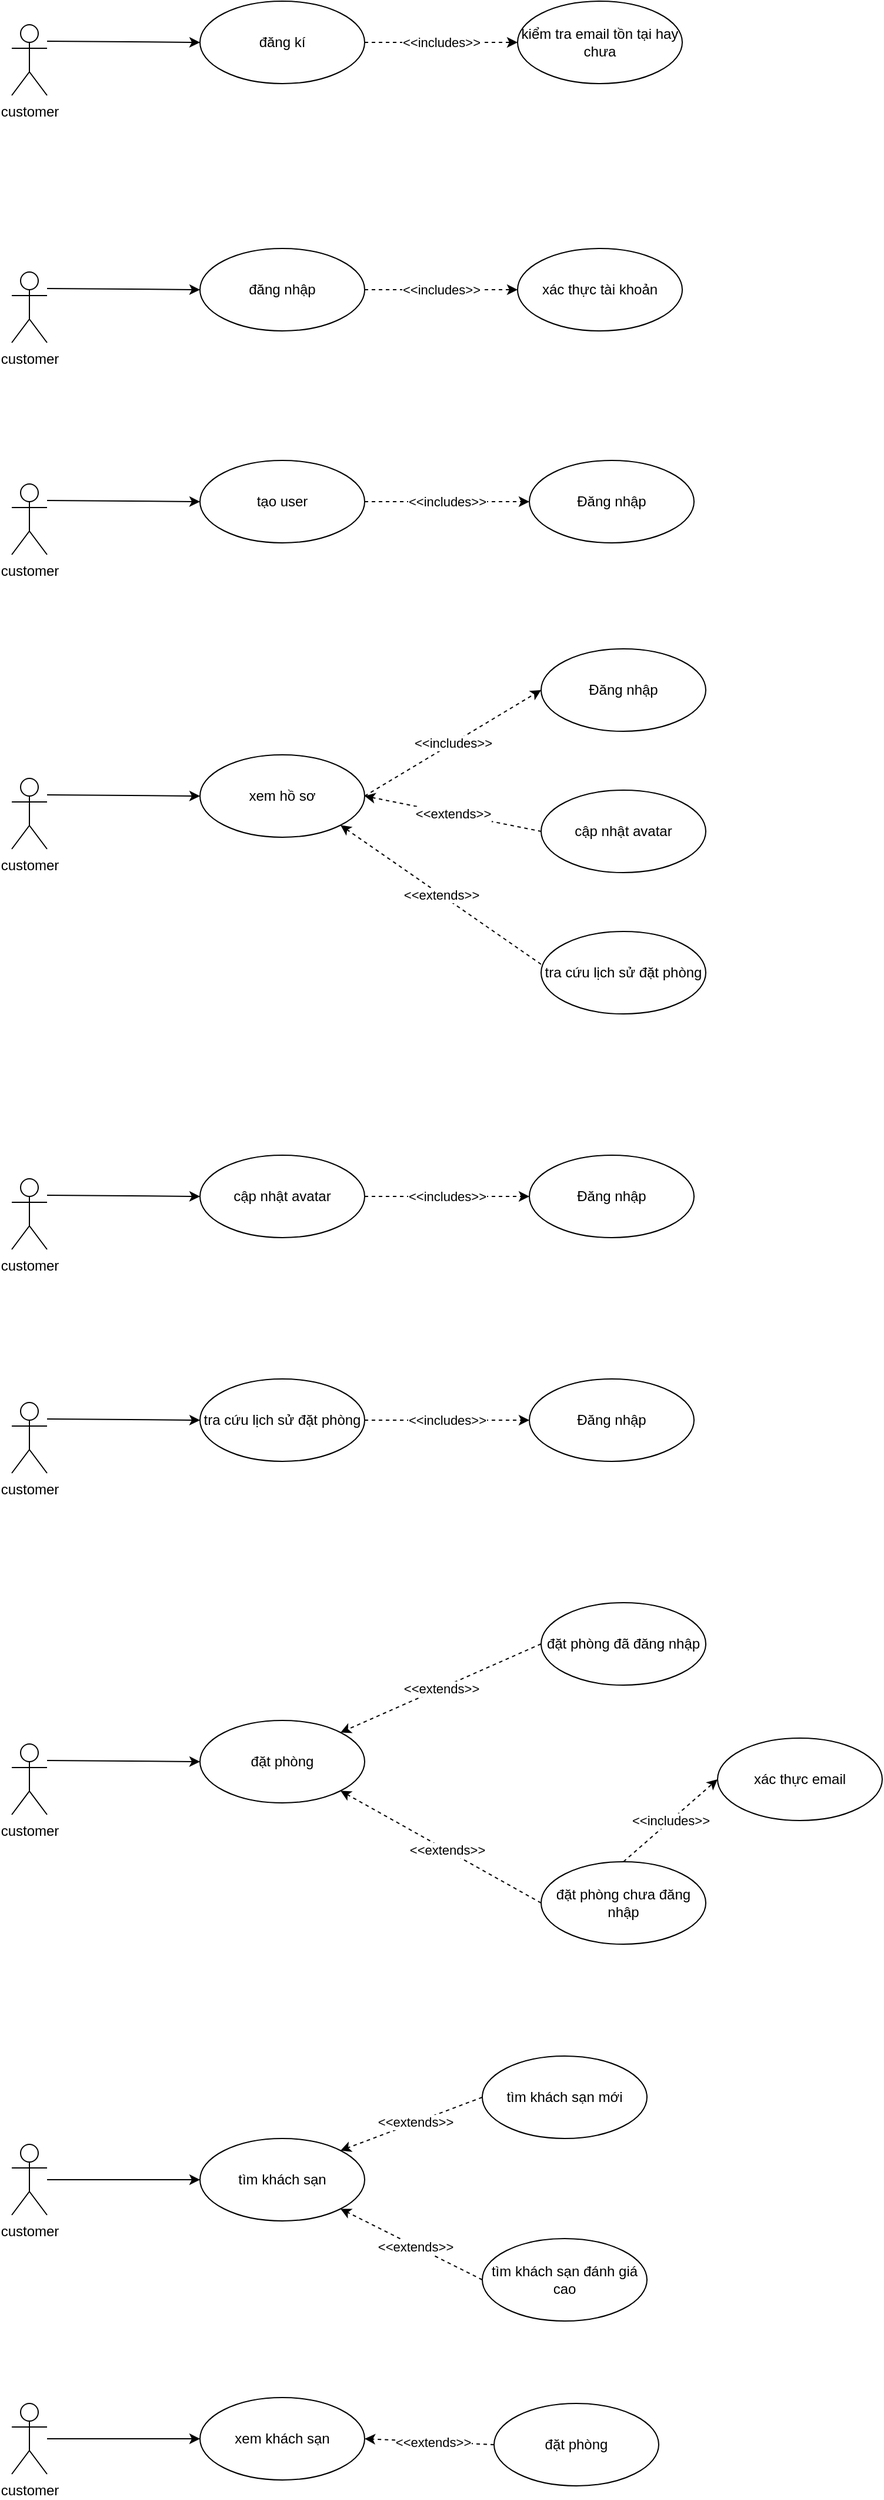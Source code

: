 <mxfile version="24.2.5" type="device" pages="3">
  <diagram name="customer usecase" id="s1gSbBcgnxpWpRvOp_JO">
    <mxGraphModel dx="1500" dy="887" grid="1" gridSize="10" guides="1" tooltips="1" connect="1" arrows="1" fold="1" page="1" pageScale="1" pageWidth="850" pageHeight="1100" math="0" shadow="0">
      <root>
        <mxCell id="0" />
        <mxCell id="1" parent="0" />
        <mxCell id="Ywe-KocA7wkhC6FmhUql-14" style="rounded=0;orthogonalLoop=1;jettySize=auto;html=1;entryX=0;entryY=0.5;entryDx=0;entryDy=0;" edge="1" parent="1" target="Ywe-KocA7wkhC6FmhUql-17">
          <mxGeometry relative="1" as="geometry">
            <mxPoint x="100" y="214" as="sourcePoint" />
          </mxGeometry>
        </mxCell>
        <mxCell id="Ywe-KocA7wkhC6FmhUql-15" value="customer" style="shape=umlActor;verticalLabelPosition=bottom;verticalAlign=top;html=1;" vertex="1" parent="1">
          <mxGeometry x="70" y="200" width="30" height="60" as="geometry" />
        </mxCell>
        <mxCell id="Ywe-KocA7wkhC6FmhUql-17" value="đăng kí" style="ellipse;whiteSpace=wrap;html=1;" vertex="1" parent="1">
          <mxGeometry x="230" y="180" width="140" height="70" as="geometry" />
        </mxCell>
        <mxCell id="Ywe-KocA7wkhC6FmhUql-19" value="kiểm tra email tồn tại hay chưa" style="ellipse;whiteSpace=wrap;html=1;" vertex="1" parent="1">
          <mxGeometry x="500" y="180" width="140" height="70" as="geometry" />
        </mxCell>
        <mxCell id="Ywe-KocA7wkhC6FmhUql-21" value="&amp;lt;&amp;lt;includes&amp;gt;&amp;gt;" style="rounded=0;orthogonalLoop=1;jettySize=auto;html=1;entryX=0;entryY=0.5;entryDx=0;entryDy=0;dashed=1;exitX=1;exitY=0.5;exitDx=0;exitDy=0;" edge="1" parent="1" source="Ywe-KocA7wkhC6FmhUql-17" target="Ywe-KocA7wkhC6FmhUql-19">
          <mxGeometry relative="1" as="geometry">
            <mxPoint x="402" y="95" as="sourcePoint" />
            <mxPoint x="550" y="-25" as="targetPoint" />
          </mxGeometry>
        </mxCell>
        <mxCell id="Ywe-KocA7wkhC6FmhUql-29" style="rounded=0;orthogonalLoop=1;jettySize=auto;html=1;entryX=0;entryY=0.5;entryDx=0;entryDy=0;" edge="1" parent="1" target="Ywe-KocA7wkhC6FmhUql-31">
          <mxGeometry relative="1" as="geometry">
            <mxPoint x="100" y="424" as="sourcePoint" />
          </mxGeometry>
        </mxCell>
        <mxCell id="Ywe-KocA7wkhC6FmhUql-30" value="customer" style="shape=umlActor;verticalLabelPosition=bottom;verticalAlign=top;html=1;" vertex="1" parent="1">
          <mxGeometry x="70" y="410" width="30" height="60" as="geometry" />
        </mxCell>
        <mxCell id="Ywe-KocA7wkhC6FmhUql-31" value="đăng nhập" style="ellipse;whiteSpace=wrap;html=1;" vertex="1" parent="1">
          <mxGeometry x="230" y="390" width="140" height="70" as="geometry" />
        </mxCell>
        <mxCell id="Ywe-KocA7wkhC6FmhUql-32" value="xác thực tài khoản" style="ellipse;whiteSpace=wrap;html=1;" vertex="1" parent="1">
          <mxGeometry x="500" y="390" width="140" height="70" as="geometry" />
        </mxCell>
        <mxCell id="Ywe-KocA7wkhC6FmhUql-33" value="&amp;lt;&amp;lt;includes&amp;gt;&amp;gt;" style="rounded=0;orthogonalLoop=1;jettySize=auto;html=1;entryX=0;entryY=0.5;entryDx=0;entryDy=0;dashed=1;exitX=1;exitY=0.5;exitDx=0;exitDy=0;" edge="1" parent="1" source="Ywe-KocA7wkhC6FmhUql-31" target="Ywe-KocA7wkhC6FmhUql-32">
          <mxGeometry relative="1" as="geometry">
            <mxPoint x="402" y="305" as="sourcePoint" />
            <mxPoint x="550" y="185" as="targetPoint" />
          </mxGeometry>
        </mxCell>
        <mxCell id="Ywe-KocA7wkhC6FmhUql-34" style="rounded=0;orthogonalLoop=1;jettySize=auto;html=1;entryX=0;entryY=0.5;entryDx=0;entryDy=0;" edge="1" parent="1" target="Ywe-KocA7wkhC6FmhUql-36">
          <mxGeometry relative="1" as="geometry">
            <mxPoint x="100" y="604" as="sourcePoint" />
          </mxGeometry>
        </mxCell>
        <mxCell id="Ywe-KocA7wkhC6FmhUql-35" value="customer" style="shape=umlActor;verticalLabelPosition=bottom;verticalAlign=top;html=1;" vertex="1" parent="1">
          <mxGeometry x="70" y="590" width="30" height="60" as="geometry" />
        </mxCell>
        <mxCell id="Ywe-KocA7wkhC6FmhUql-36" value="tạo user" style="ellipse;whiteSpace=wrap;html=1;" vertex="1" parent="1">
          <mxGeometry x="230" y="570" width="140" height="70" as="geometry" />
        </mxCell>
        <mxCell id="Ywe-KocA7wkhC6FmhUql-37" value="Đăng nhập" style="ellipse;whiteSpace=wrap;html=1;" vertex="1" parent="1">
          <mxGeometry x="510" y="570" width="140" height="70" as="geometry" />
        </mxCell>
        <mxCell id="Ywe-KocA7wkhC6FmhUql-38" value="&amp;lt;&amp;lt;includes&amp;gt;&amp;gt;" style="rounded=0;orthogonalLoop=1;jettySize=auto;html=1;entryX=0;entryY=0.5;entryDx=0;entryDy=0;dashed=1;exitX=1;exitY=0.5;exitDx=0;exitDy=0;" edge="1" parent="1" source="Ywe-KocA7wkhC6FmhUql-36" target="Ywe-KocA7wkhC6FmhUql-37">
          <mxGeometry relative="1" as="geometry">
            <mxPoint x="402" y="485" as="sourcePoint" />
            <mxPoint x="550" y="365" as="targetPoint" />
          </mxGeometry>
        </mxCell>
        <mxCell id="Ywe-KocA7wkhC6FmhUql-39" style="rounded=0;orthogonalLoop=1;jettySize=auto;html=1;entryX=0;entryY=0.5;entryDx=0;entryDy=0;" edge="1" parent="1" target="Ywe-KocA7wkhC6FmhUql-41">
          <mxGeometry relative="1" as="geometry">
            <mxPoint x="100" y="854" as="sourcePoint" />
          </mxGeometry>
        </mxCell>
        <mxCell id="Ywe-KocA7wkhC6FmhUql-40" value="customer" style="shape=umlActor;verticalLabelPosition=bottom;verticalAlign=top;html=1;" vertex="1" parent="1">
          <mxGeometry x="70" y="840" width="30" height="60" as="geometry" />
        </mxCell>
        <mxCell id="Ywe-KocA7wkhC6FmhUql-41" value="xem hồ sơ" style="ellipse;whiteSpace=wrap;html=1;" vertex="1" parent="1">
          <mxGeometry x="230" y="820" width="140" height="70" as="geometry" />
        </mxCell>
        <mxCell id="Ywe-KocA7wkhC6FmhUql-42" value="Đăng nhập" style="ellipse;whiteSpace=wrap;html=1;" vertex="1" parent="1">
          <mxGeometry x="520" y="730" width="140" height="70" as="geometry" />
        </mxCell>
        <mxCell id="Ywe-KocA7wkhC6FmhUql-43" value="&amp;lt;&amp;lt;includes&amp;gt;&amp;gt;" style="rounded=0;orthogonalLoop=1;jettySize=auto;html=1;entryX=0;entryY=0.5;entryDx=0;entryDy=0;dashed=1;exitX=1;exitY=0.5;exitDx=0;exitDy=0;" edge="1" parent="1" source="Ywe-KocA7wkhC6FmhUql-41" target="Ywe-KocA7wkhC6FmhUql-42">
          <mxGeometry relative="1" as="geometry">
            <mxPoint x="402" y="705" as="sourcePoint" />
            <mxPoint x="550" y="585" as="targetPoint" />
          </mxGeometry>
        </mxCell>
        <mxCell id="Ywe-KocA7wkhC6FmhUql-44" value="cập nhật avatar" style="ellipse;whiteSpace=wrap;html=1;" vertex="1" parent="1">
          <mxGeometry x="520" y="850" width="140" height="70" as="geometry" />
        </mxCell>
        <mxCell id="Ywe-KocA7wkhC6FmhUql-45" value="&amp;lt;&amp;lt;extends&amp;gt;&amp;gt;" style="rounded=0;orthogonalLoop=1;jettySize=auto;html=1;entryX=0;entryY=0.5;entryDx=0;entryDy=0;dashed=1;exitX=1;exitY=0.5;exitDx=0;exitDy=0;endArrow=none;endFill=0;startArrow=classic;startFill=1;" edge="1" parent="1" source="Ywe-KocA7wkhC6FmhUql-41" target="Ywe-KocA7wkhC6FmhUql-44">
          <mxGeometry relative="1" as="geometry">
            <mxPoint x="380" y="835" as="sourcePoint" />
            <mxPoint x="530" y="785" as="targetPoint" />
          </mxGeometry>
        </mxCell>
        <mxCell id="Ywe-KocA7wkhC6FmhUql-46" value="tra cứu lịch sử đặt phòng" style="ellipse;whiteSpace=wrap;html=1;" vertex="1" parent="1">
          <mxGeometry x="520" y="970" width="140" height="70" as="geometry" />
        </mxCell>
        <mxCell id="Ywe-KocA7wkhC6FmhUql-47" value="&amp;lt;&amp;lt;extends&amp;gt;&amp;gt;" style="rounded=0;orthogonalLoop=1;jettySize=auto;html=1;entryX=0.009;entryY=0.411;entryDx=0;entryDy=0;dashed=1;exitX=1;exitY=1;exitDx=0;exitDy=0;endArrow=none;endFill=0;startArrow=classic;startFill=1;entryPerimeter=0;" edge="1" parent="1" source="Ywe-KocA7wkhC6FmhUql-41" target="Ywe-KocA7wkhC6FmhUql-46">
          <mxGeometry relative="1" as="geometry">
            <mxPoint x="380" y="835" as="sourcePoint" />
            <mxPoint x="530" y="905" as="targetPoint" />
          </mxGeometry>
        </mxCell>
        <mxCell id="Ywe-KocA7wkhC6FmhUql-49" style="rounded=0;orthogonalLoop=1;jettySize=auto;html=1;entryX=0;entryY=0.5;entryDx=0;entryDy=0;" edge="1" parent="1" target="Ywe-KocA7wkhC6FmhUql-51">
          <mxGeometry relative="1" as="geometry">
            <mxPoint x="100" y="1194" as="sourcePoint" />
          </mxGeometry>
        </mxCell>
        <mxCell id="Ywe-KocA7wkhC6FmhUql-50" value="customer" style="shape=umlActor;verticalLabelPosition=bottom;verticalAlign=top;html=1;" vertex="1" parent="1">
          <mxGeometry x="70" y="1180" width="30" height="60" as="geometry" />
        </mxCell>
        <mxCell id="Ywe-KocA7wkhC6FmhUql-51" value="cập nhật avatar" style="ellipse;whiteSpace=wrap;html=1;" vertex="1" parent="1">
          <mxGeometry x="230" y="1160" width="140" height="70" as="geometry" />
        </mxCell>
        <mxCell id="Ywe-KocA7wkhC6FmhUql-52" value="Đăng nhập" style="ellipse;whiteSpace=wrap;html=1;" vertex="1" parent="1">
          <mxGeometry x="510" y="1160" width="140" height="70" as="geometry" />
        </mxCell>
        <mxCell id="Ywe-KocA7wkhC6FmhUql-53" value="&amp;lt;&amp;lt;includes&amp;gt;&amp;gt;" style="rounded=0;orthogonalLoop=1;jettySize=auto;html=1;entryX=0;entryY=0.5;entryDx=0;entryDy=0;dashed=1;exitX=1;exitY=0.5;exitDx=0;exitDy=0;" edge="1" parent="1" source="Ywe-KocA7wkhC6FmhUql-51" target="Ywe-KocA7wkhC6FmhUql-52">
          <mxGeometry relative="1" as="geometry">
            <mxPoint x="402" y="1075" as="sourcePoint" />
            <mxPoint x="550" y="955" as="targetPoint" />
          </mxGeometry>
        </mxCell>
        <mxCell id="Ywe-KocA7wkhC6FmhUql-54" style="rounded=0;orthogonalLoop=1;jettySize=auto;html=1;entryX=0;entryY=0.5;entryDx=0;entryDy=0;" edge="1" parent="1" target="Ywe-KocA7wkhC6FmhUql-56">
          <mxGeometry relative="1" as="geometry">
            <mxPoint x="100" y="1384" as="sourcePoint" />
          </mxGeometry>
        </mxCell>
        <mxCell id="Ywe-KocA7wkhC6FmhUql-55" value="customer" style="shape=umlActor;verticalLabelPosition=bottom;verticalAlign=top;html=1;" vertex="1" parent="1">
          <mxGeometry x="70" y="1370" width="30" height="60" as="geometry" />
        </mxCell>
        <mxCell id="Ywe-KocA7wkhC6FmhUql-56" value="tra cứu lịch sử đặt phòng" style="ellipse;whiteSpace=wrap;html=1;" vertex="1" parent="1">
          <mxGeometry x="230" y="1350" width="140" height="70" as="geometry" />
        </mxCell>
        <mxCell id="Ywe-KocA7wkhC6FmhUql-57" value="Đăng nhập" style="ellipse;whiteSpace=wrap;html=1;" vertex="1" parent="1">
          <mxGeometry x="510" y="1350" width="140" height="70" as="geometry" />
        </mxCell>
        <mxCell id="Ywe-KocA7wkhC6FmhUql-58" value="&amp;lt;&amp;lt;includes&amp;gt;&amp;gt;" style="rounded=0;orthogonalLoop=1;jettySize=auto;html=1;entryX=0;entryY=0.5;entryDx=0;entryDy=0;dashed=1;exitX=1;exitY=0.5;exitDx=0;exitDy=0;" edge="1" parent="1" source="Ywe-KocA7wkhC6FmhUql-56" target="Ywe-KocA7wkhC6FmhUql-57">
          <mxGeometry relative="1" as="geometry">
            <mxPoint x="402" y="1265" as="sourcePoint" />
            <mxPoint x="550" y="1145" as="targetPoint" />
          </mxGeometry>
        </mxCell>
        <mxCell id="Ywe-KocA7wkhC6FmhUql-59" style="rounded=0;orthogonalLoop=1;jettySize=auto;html=1;entryX=0;entryY=0.5;entryDx=0;entryDy=0;" edge="1" parent="1" target="Ywe-KocA7wkhC6FmhUql-61">
          <mxGeometry relative="1" as="geometry">
            <mxPoint x="100" y="1674" as="sourcePoint" />
          </mxGeometry>
        </mxCell>
        <mxCell id="Ywe-KocA7wkhC6FmhUql-60" value="customer" style="shape=umlActor;verticalLabelPosition=bottom;verticalAlign=top;html=1;" vertex="1" parent="1">
          <mxGeometry x="70" y="1660" width="30" height="60" as="geometry" />
        </mxCell>
        <mxCell id="Ywe-KocA7wkhC6FmhUql-61" value="đặt phòng" style="ellipse;whiteSpace=wrap;html=1;" vertex="1" parent="1">
          <mxGeometry x="230" y="1640" width="140" height="70" as="geometry" />
        </mxCell>
        <mxCell id="Ywe-KocA7wkhC6FmhUql-64" value="xác thực email" style="ellipse;whiteSpace=wrap;html=1;" vertex="1" parent="1">
          <mxGeometry x="670" y="1655" width="140" height="70" as="geometry" />
        </mxCell>
        <mxCell id="Ywe-KocA7wkhC6FmhUql-65" value="&amp;lt;&amp;lt;includes&amp;gt;&amp;gt;" style="rounded=0;orthogonalLoop=1;jettySize=auto;html=1;entryX=0;entryY=0.5;entryDx=0;entryDy=0;dashed=1;exitX=0.5;exitY=0;exitDx=0;exitDy=0;" edge="1" parent="1" source="Ywe-KocA7wkhC6FmhUql-67" target="Ywe-KocA7wkhC6FmhUql-64">
          <mxGeometry relative="1" as="geometry">
            <mxPoint x="380" y="1395" as="sourcePoint" />
            <mxPoint x="520" y="1395" as="targetPoint" />
          </mxGeometry>
        </mxCell>
        <mxCell id="Ywe-KocA7wkhC6FmhUql-66" value="đặt phòng đã đăng nhập" style="ellipse;whiteSpace=wrap;html=1;" vertex="1" parent="1">
          <mxGeometry x="520" y="1540" width="140" height="70" as="geometry" />
        </mxCell>
        <mxCell id="Ywe-KocA7wkhC6FmhUql-67" value="đặt phòng chưa đăng nhập" style="ellipse;whiteSpace=wrap;html=1;" vertex="1" parent="1">
          <mxGeometry x="520" y="1760" width="140" height="70" as="geometry" />
        </mxCell>
        <mxCell id="Ywe-KocA7wkhC6FmhUql-68" value="&amp;lt;&amp;lt;extends&amp;gt;&amp;gt;" style="rounded=0;orthogonalLoop=1;jettySize=auto;html=1;entryX=1;entryY=0;entryDx=0;entryDy=0;dashed=1;exitX=0;exitY=0.5;exitDx=0;exitDy=0;" edge="1" parent="1" source="Ywe-KocA7wkhC6FmhUql-66" target="Ywe-KocA7wkhC6FmhUql-61">
          <mxGeometry relative="1" as="geometry">
            <mxPoint x="380" y="1685" as="sourcePoint" />
            <mxPoint x="520" y="1685" as="targetPoint" />
          </mxGeometry>
        </mxCell>
        <mxCell id="Ywe-KocA7wkhC6FmhUql-69" value="&amp;lt;&amp;lt;extends&amp;gt;&amp;gt;" style="rounded=0;orthogonalLoop=1;jettySize=auto;html=1;entryX=1;entryY=1;entryDx=0;entryDy=0;dashed=1;exitX=0;exitY=0.5;exitDx=0;exitDy=0;" edge="1" parent="1" source="Ywe-KocA7wkhC6FmhUql-67" target="Ywe-KocA7wkhC6FmhUql-61">
          <mxGeometry x="-0.06" relative="1" as="geometry">
            <mxPoint x="530" y="1585" as="sourcePoint" />
            <mxPoint x="359" y="1660" as="targetPoint" />
            <mxPoint as="offset" />
          </mxGeometry>
        </mxCell>
        <mxCell id="Ywe-KocA7wkhC6FmhUql-72" style="edgeStyle=orthogonalEdgeStyle;rounded=0;orthogonalLoop=1;jettySize=auto;html=1;entryX=0;entryY=0.5;entryDx=0;entryDy=0;" edge="1" parent="1" source="Ywe-KocA7wkhC6FmhUql-70" target="Ywe-KocA7wkhC6FmhUql-71">
          <mxGeometry relative="1" as="geometry" />
        </mxCell>
        <mxCell id="Ywe-KocA7wkhC6FmhUql-70" value="customer" style="shape=umlActor;verticalLabelPosition=bottom;verticalAlign=top;html=1;" vertex="1" parent="1">
          <mxGeometry x="70" y="2000" width="30" height="60" as="geometry" />
        </mxCell>
        <mxCell id="Ywe-KocA7wkhC6FmhUql-71" value="tìm khách sạn" style="ellipse;whiteSpace=wrap;html=1;" vertex="1" parent="1">
          <mxGeometry x="230" y="1995" width="140" height="70" as="geometry" />
        </mxCell>
        <mxCell id="Ywe-KocA7wkhC6FmhUql-73" value="tìm khách sạn mới" style="ellipse;whiteSpace=wrap;html=1;" vertex="1" parent="1">
          <mxGeometry x="470" y="1925" width="140" height="70" as="geometry" />
        </mxCell>
        <mxCell id="Ywe-KocA7wkhC6FmhUql-74" value="tìm khách sạn đánh giá cao" style="ellipse;whiteSpace=wrap;html=1;" vertex="1" parent="1">
          <mxGeometry x="470" y="2080" width="140" height="70" as="geometry" />
        </mxCell>
        <mxCell id="Ywe-KocA7wkhC6FmhUql-75" value="&amp;lt;&amp;lt;extends&amp;gt;&amp;gt;" style="rounded=0;orthogonalLoop=1;jettySize=auto;html=1;entryX=1;entryY=0;entryDx=0;entryDy=0;dashed=1;exitX=0;exitY=0.5;exitDx=0;exitDy=0;" edge="1" parent="1" source="Ywe-KocA7wkhC6FmhUql-73" target="Ywe-KocA7wkhC6FmhUql-71">
          <mxGeometry x="-0.06" relative="1" as="geometry">
            <mxPoint x="530" y="1805" as="sourcePoint" />
            <mxPoint x="359" y="1710" as="targetPoint" />
            <mxPoint as="offset" />
          </mxGeometry>
        </mxCell>
        <mxCell id="Ywe-KocA7wkhC6FmhUql-76" value="&amp;lt;&amp;lt;extends&amp;gt;&amp;gt;" style="rounded=0;orthogonalLoop=1;jettySize=auto;html=1;entryX=1;entryY=1;entryDx=0;entryDy=0;dashed=1;exitX=0;exitY=0.5;exitDx=0;exitDy=0;" edge="1" parent="1" source="Ywe-KocA7wkhC6FmhUql-74" target="Ywe-KocA7wkhC6FmhUql-71">
          <mxGeometry x="-0.06" relative="1" as="geometry">
            <mxPoint x="480" y="1970" as="sourcePoint" />
            <mxPoint x="359" y="2015" as="targetPoint" />
            <mxPoint as="offset" />
          </mxGeometry>
        </mxCell>
        <mxCell id="Ywe-KocA7wkhC6FmhUql-79" style="edgeStyle=orthogonalEdgeStyle;rounded=0;orthogonalLoop=1;jettySize=auto;html=1;entryX=0;entryY=0.5;entryDx=0;entryDy=0;" edge="1" parent="1" source="Ywe-KocA7wkhC6FmhUql-77" target="Ywe-KocA7wkhC6FmhUql-78">
          <mxGeometry relative="1" as="geometry" />
        </mxCell>
        <mxCell id="Ywe-KocA7wkhC6FmhUql-77" value="customer" style="shape=umlActor;verticalLabelPosition=bottom;verticalAlign=top;html=1;" vertex="1" parent="1">
          <mxGeometry x="70" y="2220" width="30" height="60" as="geometry" />
        </mxCell>
        <mxCell id="Ywe-KocA7wkhC6FmhUql-78" value="xem khách sạn" style="ellipse;whiteSpace=wrap;html=1;" vertex="1" parent="1">
          <mxGeometry x="230" y="2215" width="140" height="70" as="geometry" />
        </mxCell>
        <mxCell id="Ywe-KocA7wkhC6FmhUql-80" value="đặt phòng" style="ellipse;whiteSpace=wrap;html=1;" vertex="1" parent="1">
          <mxGeometry x="480" y="2220" width="140" height="70" as="geometry" />
        </mxCell>
        <mxCell id="Ywe-KocA7wkhC6FmhUql-81" value="&amp;lt;&amp;lt;extends&amp;gt;&amp;gt;" style="rounded=0;orthogonalLoop=1;jettySize=auto;html=1;entryX=1;entryY=0.5;entryDx=0;entryDy=0;dashed=1;exitX=0;exitY=0.5;exitDx=0;exitDy=0;" edge="1" parent="1" source="Ywe-KocA7wkhC6FmhUql-80" target="Ywe-KocA7wkhC6FmhUql-78">
          <mxGeometry x="-0.06" relative="1" as="geometry">
            <mxPoint x="480" y="2125" as="sourcePoint" />
            <mxPoint x="359" y="2065" as="targetPoint" />
            <mxPoint as="offset" />
          </mxGeometry>
        </mxCell>
      </root>
    </mxGraphModel>
  </diagram>
  <diagram id="slUbkMKTvUgWUbardhME" name="state">
    <mxGraphModel dx="1050" dy="621" grid="1" gridSize="10" guides="1" tooltips="1" connect="1" arrows="1" fold="1" page="1" pageScale="1" pageWidth="850" pageHeight="1100" math="0" shadow="0">
      <root>
        <mxCell id="0" />
        <mxCell id="1" parent="0" />
        <mxCell id="dCpXJS9ynZmIGwktZqQz-7" style="edgeStyle=orthogonalEdgeStyle;rounded=0;orthogonalLoop=1;jettySize=auto;html=1;entryX=0.5;entryY=0;entryDx=0;entryDy=0;" edge="1" parent="1" source="dCpXJS9ynZmIGwktZqQz-3" target="dCpXJS9ynZmIGwktZqQz-5">
          <mxGeometry relative="1" as="geometry" />
        </mxCell>
        <mxCell id="dCpXJS9ynZmIGwktZqQz-3" value="" style="ellipse;fillColor=strokeColor;html=1;" vertex="1" parent="1">
          <mxGeometry x="160" y="50" width="30" height="30" as="geometry" />
        </mxCell>
        <mxCell id="dCpXJS9ynZmIGwktZqQz-9" style="edgeStyle=orthogonalEdgeStyle;rounded=0;orthogonalLoop=1;jettySize=auto;html=1;entryX=0.5;entryY=0;entryDx=0;entryDy=0;" edge="1" parent="1" source="dCpXJS9ynZmIGwktZqQz-5" target="dCpXJS9ynZmIGwktZqQz-8">
          <mxGeometry relative="1" as="geometry" />
        </mxCell>
        <mxCell id="dCpXJS9ynZmIGwktZqQz-5" value="active" style="html=1;align=center;verticalAlign=top;rounded=1;absoluteArcSize=1;arcSize=10;dashed=0;whiteSpace=wrap;" vertex="1" parent="1">
          <mxGeometry x="105" y="120" width="140" height="40" as="geometry" />
        </mxCell>
        <mxCell id="dCpXJS9ynZmIGwktZqQz-12" style="edgeStyle=orthogonalEdgeStyle;rounded=0;orthogonalLoop=1;jettySize=auto;html=1;entryX=1;entryY=0.5;entryDx=0;entryDy=0;exitX=1;exitY=0.5;exitDx=0;exitDy=0;" edge="1" parent="1" source="dCpXJS9ynZmIGwktZqQz-8" target="dCpXJS9ynZmIGwktZqQz-5">
          <mxGeometry relative="1" as="geometry" />
        </mxCell>
        <mxCell id="dCpXJS9ynZmIGwktZqQz-8" value="disable" style="html=1;align=center;verticalAlign=top;rounded=1;absoluteArcSize=1;arcSize=10;dashed=0;whiteSpace=wrap;" vertex="1" parent="1">
          <mxGeometry x="105" y="220" width="140" height="40" as="geometry" />
        </mxCell>
        <mxCell id="dCpXJS9ynZmIGwktZqQz-13" style="edgeStyle=orthogonalEdgeStyle;rounded=0;orthogonalLoop=1;jettySize=auto;html=1;entryX=0.5;entryY=0;entryDx=0;entryDy=0;" edge="1" parent="1" source="dCpXJS9ynZmIGwktZqQz-14" target="dCpXJS9ynZmIGwktZqQz-16">
          <mxGeometry relative="1" as="geometry" />
        </mxCell>
        <mxCell id="dCpXJS9ynZmIGwktZqQz-14" value="" style="ellipse;fillColor=strokeColor;html=1;" vertex="1" parent="1">
          <mxGeometry x="565" y="50" width="30" height="30" as="geometry" />
        </mxCell>
        <mxCell id="dCpXJS9ynZmIGwktZqQz-15" style="edgeStyle=orthogonalEdgeStyle;rounded=0;orthogonalLoop=1;jettySize=auto;html=1;entryX=0.5;entryY=0;entryDx=0;entryDy=0;" edge="1" parent="1" source="dCpXJS9ynZmIGwktZqQz-16" target="dCpXJS9ynZmIGwktZqQz-18">
          <mxGeometry relative="1" as="geometry" />
        </mxCell>
        <mxCell id="dCpXJS9ynZmIGwktZqQz-16" value="active" style="html=1;align=center;verticalAlign=top;rounded=1;absoluteArcSize=1;arcSize=10;dashed=0;whiteSpace=wrap;" vertex="1" parent="1">
          <mxGeometry x="510" y="120" width="140" height="40" as="geometry" />
        </mxCell>
        <mxCell id="dCpXJS9ynZmIGwktZqQz-17" style="edgeStyle=orthogonalEdgeStyle;rounded=0;orthogonalLoop=1;jettySize=auto;html=1;entryX=1;entryY=0.5;entryDx=0;entryDy=0;exitX=1;exitY=0.5;exitDx=0;exitDy=0;" edge="1" parent="1" source="dCpXJS9ynZmIGwktZqQz-18" target="dCpXJS9ynZmIGwktZqQz-16">
          <mxGeometry relative="1" as="geometry" />
        </mxCell>
        <mxCell id="dCpXJS9ynZmIGwktZqQz-18" value="disable" style="html=1;align=center;verticalAlign=top;rounded=1;absoluteArcSize=1;arcSize=10;dashed=0;whiteSpace=wrap;" vertex="1" parent="1">
          <mxGeometry x="510" y="220" width="140" height="40" as="geometry" />
        </mxCell>
        <mxCell id="dCpXJS9ynZmIGwktZqQz-19" value="hotel" style="text;html=1;align=center;verticalAlign=middle;resizable=0;points=[];autosize=1;strokeColor=none;fillColor=none;" vertex="1" parent="1">
          <mxGeometry x="145" y="18" width="50" height="30" as="geometry" />
        </mxCell>
        <mxCell id="dCpXJS9ynZmIGwktZqQz-20" value="room" style="text;html=1;align=center;verticalAlign=middle;resizable=0;points=[];autosize=1;strokeColor=none;fillColor=none;" vertex="1" parent="1">
          <mxGeometry x="555" y="8" width="50" height="30" as="geometry" />
        </mxCell>
        <mxCell id="dCpXJS9ynZmIGwktZqQz-21" style="edgeStyle=orthogonalEdgeStyle;rounded=0;orthogonalLoop=1;jettySize=auto;html=1;entryX=0.5;entryY=0;entryDx=0;entryDy=0;" edge="1" parent="1" source="dCpXJS9ynZmIGwktZqQz-22" target="dCpXJS9ynZmIGwktZqQz-24">
          <mxGeometry relative="1" as="geometry" />
        </mxCell>
        <mxCell id="dCpXJS9ynZmIGwktZqQz-22" value="" style="ellipse;fillColor=strokeColor;html=1;" vertex="1" parent="1">
          <mxGeometry x="160" y="362" width="30" height="30" as="geometry" />
        </mxCell>
        <mxCell id="dCpXJS9ynZmIGwktZqQz-23" style="edgeStyle=orthogonalEdgeStyle;rounded=0;orthogonalLoop=1;jettySize=auto;html=1;entryX=0.5;entryY=0;entryDx=0;entryDy=0;" edge="1" parent="1" source="dCpXJS9ynZmIGwktZqQz-24" target="dCpXJS9ynZmIGwktZqQz-26">
          <mxGeometry relative="1" as="geometry" />
        </mxCell>
        <mxCell id="dCpXJS9ynZmIGwktZqQz-29" style="edgeStyle=orthogonalEdgeStyle;rounded=0;orthogonalLoop=1;jettySize=auto;html=1;entryX=0.5;entryY=0;entryDx=0;entryDy=0;" edge="1" parent="1" source="dCpXJS9ynZmIGwktZqQz-24" target="dCpXJS9ynZmIGwktZqQz-28">
          <mxGeometry relative="1" as="geometry" />
        </mxCell>
        <mxCell id="dCpXJS9ynZmIGwktZqQz-24" value="chưa thanh toán" style="html=1;align=center;verticalAlign=top;rounded=1;absoluteArcSize=1;arcSize=10;dashed=0;whiteSpace=wrap;" vertex="1" parent="1">
          <mxGeometry x="105" y="432" width="140" height="40" as="geometry" />
        </mxCell>
        <mxCell id="dCpXJS9ynZmIGwktZqQz-30" style="edgeStyle=orthogonalEdgeStyle;rounded=0;orthogonalLoop=1;jettySize=auto;html=1;entryX=0.5;entryY=1;entryDx=0;entryDy=0;" edge="1" parent="1" source="dCpXJS9ynZmIGwktZqQz-26" target="dCpXJS9ynZmIGwktZqQz-28">
          <mxGeometry relative="1" as="geometry" />
        </mxCell>
        <mxCell id="dCpXJS9ynZmIGwktZqQz-33" style="edgeStyle=orthogonalEdgeStyle;rounded=0;orthogonalLoop=1;jettySize=auto;html=1;entryX=0.5;entryY=0;entryDx=0;entryDy=0;" edge="1" parent="1" source="dCpXJS9ynZmIGwktZqQz-26" target="dCpXJS9ynZmIGwktZqQz-31">
          <mxGeometry relative="1" as="geometry" />
        </mxCell>
        <mxCell id="dCpXJS9ynZmIGwktZqQz-26" value="đã thanh toán" style="html=1;align=center;verticalAlign=top;rounded=1;absoluteArcSize=1;arcSize=10;dashed=0;whiteSpace=wrap;" vertex="1" parent="1">
          <mxGeometry x="105" y="532" width="140" height="40" as="geometry" />
        </mxCell>
        <mxCell id="dCpXJS9ynZmIGwktZqQz-27" value="booking" style="text;html=1;align=center;verticalAlign=middle;resizable=0;points=[];autosize=1;strokeColor=none;fillColor=none;" vertex="1" parent="1">
          <mxGeometry x="140" y="320" width="70" height="30" as="geometry" />
        </mxCell>
        <mxCell id="dCpXJS9ynZmIGwktZqQz-28" value="đã hủy" style="html=1;align=center;verticalAlign=top;rounded=1;absoluteArcSize=1;arcSize=10;dashed=0;whiteSpace=wrap;" vertex="1" parent="1">
          <mxGeometry x="310" y="480" width="140" height="40" as="geometry" />
        </mxCell>
        <mxCell id="dCpXJS9ynZmIGwktZqQz-34" style="edgeStyle=orthogonalEdgeStyle;rounded=0;orthogonalLoop=1;jettySize=auto;html=1;" edge="1" parent="1" source="dCpXJS9ynZmIGwktZqQz-31" target="dCpXJS9ynZmIGwktZqQz-32">
          <mxGeometry relative="1" as="geometry" />
        </mxCell>
        <mxCell id="dCpXJS9ynZmIGwktZqQz-31" value="đã checkin" style="html=1;align=center;verticalAlign=top;rounded=1;absoluteArcSize=1;arcSize=10;dashed=0;whiteSpace=wrap;" vertex="1" parent="1">
          <mxGeometry x="105" y="630" width="140" height="40" as="geometry" />
        </mxCell>
        <mxCell id="dCpXJS9ynZmIGwktZqQz-36" style="edgeStyle=orthogonalEdgeStyle;rounded=0;orthogonalLoop=1;jettySize=auto;html=1;entryX=0.5;entryY=0;entryDx=0;entryDy=0;" edge="1" parent="1" source="dCpXJS9ynZmIGwktZqQz-32" target="dCpXJS9ynZmIGwktZqQz-35">
          <mxGeometry relative="1" as="geometry" />
        </mxCell>
        <mxCell id="dCpXJS9ynZmIGwktZqQz-32" value="đã checkout" style="html=1;align=center;verticalAlign=top;rounded=1;absoluteArcSize=1;arcSize=10;dashed=0;whiteSpace=wrap;" vertex="1" parent="1">
          <mxGeometry x="105" y="730" width="140" height="40" as="geometry" />
        </mxCell>
        <mxCell id="dCpXJS9ynZmIGwktZqQz-35" value="" style="ellipse;html=1;shape=endState;fillColor=strokeColor;" vertex="1" parent="1">
          <mxGeometry x="160" y="850" width="30" height="30" as="geometry" />
        </mxCell>
      </root>
    </mxGraphModel>
  </diagram>
  <diagram id="G_K3mlLFJu8lFpyUVXvR" name="activity diagram">
    <mxGraphModel dx="2950" dy="2342" grid="1" gridSize="10" guides="1" tooltips="1" connect="1" arrows="1" fold="1" page="1" pageScale="1" pageWidth="850" pageHeight="1100" math="0" shadow="0">
      <root>
        <mxCell id="0" />
        <mxCell id="1" parent="0" />
        <mxCell id="5FU9Imn0I4ThQzZlRE63-5" style="edgeStyle=orthogonalEdgeStyle;rounded=0;orthogonalLoop=1;jettySize=auto;html=1;" edge="1" parent="1" source="5FU9Imn0I4ThQzZlRE63-1" target="5FU9Imn0I4ThQzZlRE63-3">
          <mxGeometry relative="1" as="geometry" />
        </mxCell>
        <mxCell id="5FU9Imn0I4ThQzZlRE63-1" value="" style="ellipse;fillColor=strokeColor;html=1;" vertex="1" parent="1">
          <mxGeometry x="-405" y="32" width="30" height="30" as="geometry" />
        </mxCell>
        <mxCell id="5FU9Imn0I4ThQzZlRE63-8" style="edgeStyle=orthogonalEdgeStyle;rounded=0;orthogonalLoop=1;jettySize=auto;html=1;entryX=0;entryY=0.5;entryDx=0;entryDy=0;" edge="1" parent="1" source="5FU9Imn0I4ThQzZlRE63-3" target="5FU9Imn0I4ThQzZlRE63-10">
          <mxGeometry relative="1" as="geometry" />
        </mxCell>
        <mxCell id="5FU9Imn0I4ThQzZlRE63-3" value="chọn đăng nhập" style="html=1;align=center;verticalAlign=top;rounded=1;absoluteArcSize=1;arcSize=10;dashed=0;whiteSpace=wrap;" vertex="1" parent="1">
          <mxGeometry x="-460" y="112" width="140" height="40" as="geometry" />
        </mxCell>
        <mxCell id="5FU9Imn0I4ThQzZlRE63-17" value="sai" style="edgeStyle=orthogonalEdgeStyle;rounded=0;orthogonalLoop=1;jettySize=auto;html=1;entryX=0.5;entryY=1;entryDx=0;entryDy=0;" edge="1" parent="1" source="5FU9Imn0I4ThQzZlRE63-7" target="5FU9Imn0I4ThQzZlRE63-16">
          <mxGeometry relative="1" as="geometry" />
        </mxCell>
        <mxCell id="ywYGHUFAtJG-qPxbgiYQ-2" value="đúng" style="edgeStyle=orthogonalEdgeStyle;rounded=0;orthogonalLoop=1;jettySize=auto;html=1;entryX=0;entryY=0.5;entryDx=0;entryDy=0;" edge="1" parent="1" source="5FU9Imn0I4ThQzZlRE63-7" target="-i8xuywc4lVvD3gjggNI-1">
          <mxGeometry relative="1" as="geometry" />
        </mxCell>
        <mxCell id="5FU9Imn0I4ThQzZlRE63-7" value="thông tin&#xa;đăng nhập&#xa;hợp lệ" style="rhombus;" vertex="1" parent="1">
          <mxGeometry x="130" y="447" width="120" height="90" as="geometry" />
        </mxCell>
        <mxCell id="5FU9Imn0I4ThQzZlRE63-12" style="rounded=0;orthogonalLoop=1;jettySize=auto;html=1;entryX=1;entryY=0.5;entryDx=0;entryDy=0;" edge="1" parent="1" source="5FU9Imn0I4ThQzZlRE63-10" target="5FU9Imn0I4ThQzZlRE63-11">
          <mxGeometry relative="1" as="geometry" />
        </mxCell>
        <mxCell id="5FU9Imn0I4ThQzZlRE63-29" style="rounded=0;orthogonalLoop=1;jettySize=auto;html=1;entryX=1;entryY=0.5;entryDx=0;entryDy=0;" edge="1" parent="1" source="5FU9Imn0I4ThQzZlRE63-10" target="5FU9Imn0I4ThQzZlRE63-28">
          <mxGeometry relative="1" as="geometry" />
        </mxCell>
        <mxCell id="5FU9Imn0I4ThQzZlRE63-10" value="hiển thị form đăng nhập" style="html=1;align=center;verticalAlign=top;rounded=1;absoluteArcSize=1;arcSize=10;dashed=0;whiteSpace=wrap;" vertex="1" parent="1">
          <mxGeometry x="120" y="112" width="140" height="40" as="geometry" />
        </mxCell>
        <mxCell id="5FU9Imn0I4ThQzZlRE63-14" style="edgeStyle=orthogonalEdgeStyle;rounded=0;orthogonalLoop=1;jettySize=auto;html=1;entryX=0.5;entryY=0;entryDx=0;entryDy=0;" edge="1" parent="1" source="5FU9Imn0I4ThQzZlRE63-11" target="5FU9Imn0I4ThQzZlRE63-13">
          <mxGeometry relative="1" as="geometry" />
        </mxCell>
        <mxCell id="5FU9Imn0I4ThQzZlRE63-11" value="nhập thông tin đăng nhập" style="html=1;align=center;verticalAlign=top;rounded=1;absoluteArcSize=1;arcSize=10;dashed=0;whiteSpace=wrap;" vertex="1" parent="1">
          <mxGeometry x="-460" y="362" width="140" height="40" as="geometry" />
        </mxCell>
        <mxCell id="5FU9Imn0I4ThQzZlRE63-15" style="rounded=0;orthogonalLoop=1;jettySize=auto;html=1;entryX=0;entryY=0.5;entryDx=0;entryDy=0;" edge="1" parent="1" source="5FU9Imn0I4ThQzZlRE63-13" target="5FU9Imn0I4ThQzZlRE63-7">
          <mxGeometry relative="1" as="geometry" />
        </mxCell>
        <mxCell id="5FU9Imn0I4ThQzZlRE63-13" value="chọn submit" style="html=1;align=center;verticalAlign=top;rounded=1;absoluteArcSize=1;arcSize=10;dashed=0;whiteSpace=wrap;" vertex="1" parent="1">
          <mxGeometry x="-460" y="472" width="140" height="40" as="geometry" />
        </mxCell>
        <mxCell id="5FU9Imn0I4ThQzZlRE63-27" style="edgeStyle=orthogonalEdgeStyle;rounded=0;orthogonalLoop=1;jettySize=auto;html=1;entryX=0.5;entryY=1;entryDx=0;entryDy=0;" edge="1" parent="1" source="5FU9Imn0I4ThQzZlRE63-16" target="5FU9Imn0I4ThQzZlRE63-10">
          <mxGeometry relative="1" as="geometry" />
        </mxCell>
        <mxCell id="5FU9Imn0I4ThQzZlRE63-16" value="thông báo thông tin không hợp lệ" style="html=1;align=center;verticalAlign=top;rounded=1;absoluteArcSize=1;arcSize=10;dashed=0;whiteSpace=wrap;" vertex="1" parent="1">
          <mxGeometry x="120" y="302" width="140" height="40" as="geometry" />
        </mxCell>
        <mxCell id="ywYGHUFAtJG-qPxbgiYQ-24" style="edgeStyle=orthogonalEdgeStyle;rounded=0;orthogonalLoop=1;jettySize=auto;html=1;entryX=0;entryY=0.5;entryDx=0;entryDy=0;" edge="1" parent="1" source="5FU9Imn0I4ThQzZlRE63-28" target="ywYGHUFAtJG-qPxbgiYQ-16">
          <mxGeometry relative="1" as="geometry">
            <Array as="points">
              <mxPoint x="-580" y="252" />
              <mxPoint x="-580" y="837" />
            </Array>
          </mxGeometry>
        </mxCell>
        <mxCell id="5FU9Imn0I4ThQzZlRE63-28" value="nhấn nút thoát" style="html=1;align=center;verticalAlign=top;rounded=1;absoluteArcSize=1;arcSize=10;dashed=0;whiteSpace=wrap;" vertex="1" parent="1">
          <mxGeometry x="-460" y="232" width="140" height="40" as="geometry" />
        </mxCell>
        <mxCell id="5FU9Imn0I4ThQzZlRE63-31" value="Đăng nhập" style="text;html=1;align=center;verticalAlign=middle;resizable=0;points=[];autosize=1;strokeColor=none;fillColor=none;" vertex="1" parent="1">
          <mxGeometry x="85" y="-18" width="80" height="30" as="geometry" />
        </mxCell>
        <mxCell id="5FU9Imn0I4ThQzZlRE63-32" style="edgeStyle=orthogonalEdgeStyle;rounded=0;orthogonalLoop=1;jettySize=auto;html=1;" edge="1" parent="1" source="5FU9Imn0I4ThQzZlRE63-33" target="5FU9Imn0I4ThQzZlRE63-36">
          <mxGeometry relative="1" as="geometry" />
        </mxCell>
        <mxCell id="5FU9Imn0I4ThQzZlRE63-33" value="" style="ellipse;fillColor=strokeColor;html=1;" vertex="1" parent="1">
          <mxGeometry x="-495" y="2970" width="30" height="30" as="geometry" />
        </mxCell>
        <mxCell id="5FU9Imn0I4ThQzZlRE63-35" style="edgeStyle=orthogonalEdgeStyle;rounded=0;orthogonalLoop=1;jettySize=auto;html=1;entryX=0;entryY=0.5;entryDx=0;entryDy=0;" edge="1" parent="1" source="5FU9Imn0I4ThQzZlRE63-36" target="5FU9Imn0I4ThQzZlRE63-42">
          <mxGeometry relative="1" as="geometry" />
        </mxCell>
        <mxCell id="5FU9Imn0I4ThQzZlRE63-36" value="chọn nút đăng kí" style="html=1;align=center;verticalAlign=top;rounded=1;absoluteArcSize=1;arcSize=10;dashed=0;whiteSpace=wrap;" vertex="1" parent="1">
          <mxGeometry x="-550" y="3050" width="140" height="40" as="geometry" />
        </mxCell>
        <mxCell id="5FU9Imn0I4ThQzZlRE63-40" style="rounded=0;orthogonalLoop=1;jettySize=auto;html=1;entryX=1;entryY=0.5;entryDx=0;entryDy=0;" edge="1" parent="1" source="5FU9Imn0I4ThQzZlRE63-42" target="5FU9Imn0I4ThQzZlRE63-44">
          <mxGeometry relative="1" as="geometry" />
        </mxCell>
        <mxCell id="5FU9Imn0I4ThQzZlRE63-41" style="rounded=0;orthogonalLoop=1;jettySize=auto;html=1;entryX=1;entryY=0.5;entryDx=0;entryDy=0;" edge="1" parent="1" source="5FU9Imn0I4ThQzZlRE63-42" target="5FU9Imn0I4ThQzZlRE63-52">
          <mxGeometry relative="1" as="geometry" />
        </mxCell>
        <mxCell id="5FU9Imn0I4ThQzZlRE63-42" value="hiện form đăng kí" style="html=1;align=center;verticalAlign=top;rounded=1;absoluteArcSize=1;arcSize=10;dashed=0;whiteSpace=wrap;" vertex="1" parent="1">
          <mxGeometry x="-20" y="3050" width="140" height="40" as="geometry" />
        </mxCell>
        <mxCell id="5FU9Imn0I4ThQzZlRE63-43" style="edgeStyle=orthogonalEdgeStyle;rounded=0;orthogonalLoop=1;jettySize=auto;html=1;entryX=0.5;entryY=0;entryDx=0;entryDy=0;" edge="1" parent="1" source="5FU9Imn0I4ThQzZlRE63-44" target="5FU9Imn0I4ThQzZlRE63-46">
          <mxGeometry relative="1" as="geometry" />
        </mxCell>
        <mxCell id="5FU9Imn0I4ThQzZlRE63-44" value="nhập thông tin đăng kí" style="html=1;align=center;verticalAlign=top;rounded=1;absoluteArcSize=1;arcSize=10;dashed=0;whiteSpace=wrap;" vertex="1" parent="1">
          <mxGeometry x="-550" y="3300" width="140" height="40" as="geometry" />
        </mxCell>
        <mxCell id="5FU9Imn0I4ThQzZlRE63-45" style="rounded=0;orthogonalLoop=1;jettySize=auto;html=1;entryX=0;entryY=0.5;entryDx=0;entryDy=0;" edge="1" parent="1" source="5FU9Imn0I4ThQzZlRE63-46" target="ywYGHUFAtJG-qPxbgiYQ-48">
          <mxGeometry relative="1" as="geometry">
            <mxPoint x="-10" y="3430.0" as="targetPoint" />
          </mxGeometry>
        </mxCell>
        <mxCell id="5FU9Imn0I4ThQzZlRE63-46" value="chọn submit" style="html=1;align=center;verticalAlign=top;rounded=1;absoluteArcSize=1;arcSize=10;dashed=0;whiteSpace=wrap;" vertex="1" parent="1">
          <mxGeometry x="-550" y="3410" width="140" height="40" as="geometry" />
        </mxCell>
        <mxCell id="ywYGHUFAtJG-qPxbgiYQ-63" style="edgeStyle=orthogonalEdgeStyle;rounded=0;orthogonalLoop=1;jettySize=auto;html=1;entryX=0;entryY=0.5;entryDx=0;entryDy=0;" edge="1" parent="1" source="5FU9Imn0I4ThQzZlRE63-52" target="ywYGHUFAtJG-qPxbgiYQ-62">
          <mxGeometry relative="1" as="geometry">
            <Array as="points">
              <mxPoint x="-620" y="3190" />
              <mxPoint x="-620" y="3810" />
            </Array>
          </mxGeometry>
        </mxCell>
        <mxCell id="5FU9Imn0I4ThQzZlRE63-52" value="nhấn nút thoát" style="html=1;align=center;verticalAlign=top;rounded=1;absoluteArcSize=1;arcSize=10;dashed=0;whiteSpace=wrap;" vertex="1" parent="1">
          <mxGeometry x="-550" y="3170" width="140" height="40" as="geometry" />
        </mxCell>
        <mxCell id="5FU9Imn0I4ThQzZlRE63-53" value="Đăng kí" style="text;html=1;align=center;verticalAlign=middle;resizable=0;points=[];autosize=1;strokeColor=none;fillColor=none;" vertex="1" parent="1">
          <mxGeometry x="-45" y="2940" width="60" height="30" as="geometry" />
        </mxCell>
        <mxCell id="ywYGHUFAtJG-qPxbgiYQ-4" style="edgeStyle=orthogonalEdgeStyle;rounded=0;orthogonalLoop=1;jettySize=auto;html=1;entryX=1;entryY=0.5;entryDx=0;entryDy=0;exitX=0.5;exitY=1;exitDx=0;exitDy=0;" edge="1" parent="1" source="-i8xuywc4lVvD3gjggNI-1" target="ywYGHUFAtJG-qPxbgiYQ-5">
          <mxGeometry relative="1" as="geometry">
            <mxPoint x="260" y="610" as="targetPoint" />
          </mxGeometry>
        </mxCell>
        <mxCell id="-i8xuywc4lVvD3gjggNI-1" value="api tạo token đăng nhập" style="html=1;align=center;verticalAlign=top;rounded=1;absoluteArcSize=1;arcSize=10;dashed=0;whiteSpace=wrap;" vertex="1" parent="1">
          <mxGeometry x="560" y="472" width="140" height="40" as="geometry" />
        </mxCell>
        <mxCell id="-i8xuywc4lVvD3gjggNI-3" style="edgeStyle=orthogonalEdgeStyle;rounded=0;orthogonalLoop=1;jettySize=auto;html=1;entryX=0.5;entryY=0;entryDx=0;entryDy=0;" edge="1" parent="1" source="-i8xuywc4lVvD3gjggNI-4" target="-i8xuywc4lVvD3gjggNI-13">
          <mxGeometry relative="1" as="geometry">
            <mxPoint x="-260" y="1532" as="targetPoint" />
          </mxGeometry>
        </mxCell>
        <mxCell id="-i8xuywc4lVvD3gjggNI-4" value="" style="ellipse;fillColor=strokeColor;html=1;" vertex="1" parent="1">
          <mxGeometry x="40" y="1452" width="30" height="30" as="geometry" />
        </mxCell>
        <mxCell id="-i8xuywc4lVvD3gjggNI-11" style="rounded=0;orthogonalLoop=1;jettySize=auto;html=1;entryX=1;entryY=0.5;entryDx=0;entryDy=0;" edge="1" parent="1" source="-i8xuywc4lVvD3gjggNI-13" target="-i8xuywc4lVvD3gjggNI-15">
          <mxGeometry relative="1" as="geometry" />
        </mxCell>
        <mxCell id="-i8xuywc4lVvD3gjggNI-12" style="rounded=0;orthogonalLoop=1;jettySize=auto;html=1;entryX=1;entryY=0.5;entryDx=0;entryDy=0;" edge="1" parent="1" source="-i8xuywc4lVvD3gjggNI-13" target="-i8xuywc4lVvD3gjggNI-23">
          <mxGeometry relative="1" as="geometry" />
        </mxCell>
        <mxCell id="-i8xuywc4lVvD3gjggNI-13" value="hiện form tạo user" style="html=1;align=center;verticalAlign=top;rounded=1;absoluteArcSize=1;arcSize=10;dashed=0;whiteSpace=wrap;" vertex="1" parent="1">
          <mxGeometry x="-15" y="1532" width="140" height="40" as="geometry" />
        </mxCell>
        <mxCell id="-i8xuywc4lVvD3gjggNI-14" style="edgeStyle=orthogonalEdgeStyle;rounded=0;orthogonalLoop=1;jettySize=auto;html=1;entryX=0.5;entryY=0;entryDx=0;entryDy=0;" edge="1" parent="1" source="-i8xuywc4lVvD3gjggNI-15" target="-i8xuywc4lVvD3gjggNI-17">
          <mxGeometry relative="1" as="geometry" />
        </mxCell>
        <mxCell id="-i8xuywc4lVvD3gjggNI-15" value="nhập username" style="html=1;align=center;verticalAlign=top;rounded=1;absoluteArcSize=1;arcSize=10;dashed=0;whiteSpace=wrap;" vertex="1" parent="1">
          <mxGeometry x="-600" y="1782" width="140" height="40" as="geometry" />
        </mxCell>
        <mxCell id="-i8xuywc4lVvD3gjggNI-16" style="rounded=0;orthogonalLoop=1;jettySize=auto;html=1;entryX=0;entryY=0.5;entryDx=0;entryDy=0;" edge="1" parent="1" source="-i8xuywc4lVvD3gjggNI-17" target="ywYGHUFAtJG-qPxbgiYQ-26">
          <mxGeometry relative="1" as="geometry">
            <mxPoint x="-5" y="1912" as="targetPoint" />
          </mxGeometry>
        </mxCell>
        <mxCell id="-i8xuywc4lVvD3gjggNI-17" value="chọn submit" style="html=1;align=center;verticalAlign=top;rounded=1;absoluteArcSize=1;arcSize=10;dashed=0;whiteSpace=wrap;" vertex="1" parent="1">
          <mxGeometry x="-600" y="1892" width="140" height="40" as="geometry" />
        </mxCell>
        <mxCell id="ywYGHUFAtJG-qPxbgiYQ-45" style="edgeStyle=orthogonalEdgeStyle;rounded=0;orthogonalLoop=1;jettySize=auto;html=1;entryX=0;entryY=0.5;entryDx=0;entryDy=0;" edge="1" parent="1" source="-i8xuywc4lVvD3gjggNI-23" target="ywYGHUFAtJG-qPxbgiYQ-39">
          <mxGeometry relative="1" as="geometry">
            <Array as="points">
              <mxPoint x="-650" y="1672" />
              <mxPoint x="-650" y="2420" />
            </Array>
          </mxGeometry>
        </mxCell>
        <mxCell id="-i8xuywc4lVvD3gjggNI-23" value="nhấn nút thoát" style="html=1;align=center;verticalAlign=top;rounded=1;absoluteArcSize=1;arcSize=10;dashed=0;whiteSpace=wrap;" vertex="1" parent="1">
          <mxGeometry x="-600" y="1652" width="140" height="40" as="geometry" />
        </mxCell>
        <mxCell id="ywYGHUFAtJG-qPxbgiYQ-31" value="đúng" style="edgeStyle=orthogonalEdgeStyle;rounded=0;orthogonalLoop=1;jettySize=auto;html=1;entryX=1;entryY=0.5;entryDx=0;entryDy=0;" edge="1" parent="1" source="-i8xuywc4lVvD3gjggNI-26" target="ywYGHUFAtJG-qPxbgiYQ-30">
          <mxGeometry relative="1" as="geometry" />
        </mxCell>
        <mxCell id="ywYGHUFAtJG-qPxbgiYQ-34" value="sai" style="edgeStyle=orthogonalEdgeStyle;rounded=0;orthogonalLoop=1;jettySize=auto;html=1;entryX=0;entryY=0.5;entryDx=0;entryDy=0;exitX=0.5;exitY=1;exitDx=0;exitDy=0;" edge="1" parent="1" source="-i8xuywc4lVvD3gjggNI-26" target="ywYGHUFAtJG-qPxbgiYQ-35">
          <mxGeometry relative="1" as="geometry" />
        </mxCell>
        <mxCell id="-i8xuywc4lVvD3gjggNI-26" value="username đã tồn tại" style="rhombus;" vertex="1" parent="1">
          <mxGeometry x="14.86" y="1990" width="120" height="90" as="geometry" />
        </mxCell>
        <mxCell id="-i8xuywc4lVvD3gjggNI-28" value="tạo user customer" style="text;html=1;align=center;verticalAlign=middle;resizable=0;points=[];autosize=1;strokeColor=none;fillColor=none;" vertex="1" parent="1">
          <mxGeometry x="-65" y="1400" width="120" height="30" as="geometry" />
        </mxCell>
        <mxCell id="tWfpIzkLxa6MpGY6D-AW-1" style="edgeStyle=orthogonalEdgeStyle;rounded=0;orthogonalLoop=1;jettySize=auto;html=1;entryX=0.5;entryY=0;entryDx=0;entryDy=0;" edge="1" parent="1" source="tWfpIzkLxa6MpGY6D-AW-2" target="tWfpIzkLxa6MpGY6D-AW-26">
          <mxGeometry relative="1" as="geometry">
            <mxPoint x="-425" y="4480" as="targetPoint" />
          </mxGeometry>
        </mxCell>
        <mxCell id="tWfpIzkLxa6MpGY6D-AW-2" value="" style="ellipse;fillColor=strokeColor;html=1;" vertex="1" parent="1">
          <mxGeometry x="-440" y="4400" width="30" height="30" as="geometry" />
        </mxCell>
        <mxCell id="tWfpIzkLxa6MpGY6D-AW-3" value="" style="ellipse;html=1;shape=endState;fillColor=strokeColor;" vertex="1" parent="1">
          <mxGeometry x="187.5" y="5441" width="30" height="30" as="geometry" />
        </mxCell>
        <mxCell id="tWfpIzkLxa6MpGY6D-AW-7" style="rounded=0;orthogonalLoop=1;jettySize=auto;html=1;entryX=1;entryY=0.5;entryDx=0;entryDy=0;" edge="1" parent="1" source="tWfpIzkLxa6MpGY6D-AW-9" target="tWfpIzkLxa6MpGY6D-AW-11">
          <mxGeometry relative="1" as="geometry" />
        </mxCell>
        <mxCell id="tWfpIzkLxa6MpGY6D-AW-8" style="rounded=0;orthogonalLoop=1;jettySize=auto;html=1;entryX=1;entryY=0.5;entryDx=0;entryDy=0;" edge="1" parent="1" source="tWfpIzkLxa6MpGY6D-AW-9" target="tWfpIzkLxa6MpGY6D-AW-19">
          <mxGeometry relative="1" as="geometry" />
        </mxCell>
        <mxCell id="tWfpIzkLxa6MpGY6D-AW-9" value="hiện form cập nhật avatar" style="html=1;align=center;verticalAlign=top;rounded=1;absoluteArcSize=1;arcSize=10;dashed=0;whiteSpace=wrap;" vertex="1" parent="1">
          <mxGeometry x="132.5" y="4480" width="140" height="40" as="geometry" />
        </mxCell>
        <mxCell id="tWfpIzkLxa6MpGY6D-AW-29" style="edgeStyle=orthogonalEdgeStyle;rounded=0;orthogonalLoop=1;jettySize=auto;html=1;entryX=0;entryY=0.5;entryDx=0;entryDy=0;" edge="1" parent="1" source="tWfpIzkLxa6MpGY6D-AW-11" target="tWfpIzkLxa6MpGY6D-AW-28">
          <mxGeometry relative="1" as="geometry" />
        </mxCell>
        <mxCell id="tWfpIzkLxa6MpGY6D-AW-11" value="nhấn nút chọn avatar" style="html=1;align=center;verticalAlign=top;rounded=1;absoluteArcSize=1;arcSize=10;dashed=0;whiteSpace=wrap;" vertex="1" parent="1">
          <mxGeometry x="-495" y="4730" width="140" height="40" as="geometry" />
        </mxCell>
        <mxCell id="tWfpIzkLxa6MpGY6D-AW-39" style="edgeStyle=orthogonalEdgeStyle;rounded=0;orthogonalLoop=1;jettySize=auto;html=1;entryX=0.5;entryY=0;entryDx=0;entryDy=0;" edge="1" parent="1" source="tWfpIzkLxa6MpGY6D-AW-13" target="tWfpIzkLxa6MpGY6D-AW-31">
          <mxGeometry relative="1" as="geometry" />
        </mxCell>
        <mxCell id="tWfpIzkLxa6MpGY6D-AW-13" value="chọn hình ảnh" style="html=1;align=center;verticalAlign=top;rounded=1;absoluteArcSize=1;arcSize=10;dashed=0;whiteSpace=wrap;" vertex="1" parent="1">
          <mxGeometry x="-495" y="4840" width="140" height="40" as="geometry" />
        </mxCell>
        <mxCell id="ywYGHUFAtJG-qPxbgiYQ-78" style="edgeStyle=orthogonalEdgeStyle;rounded=0;orthogonalLoop=1;jettySize=auto;html=1;entryX=0;entryY=0.5;entryDx=0;entryDy=0;" edge="1" parent="1" source="tWfpIzkLxa6MpGY6D-AW-19" target="ywYGHUFAtJG-qPxbgiYQ-75">
          <mxGeometry relative="1" as="geometry">
            <Array as="points">
              <mxPoint x="-600" y="4620" />
              <mxPoint x="-600" y="5350" />
            </Array>
          </mxGeometry>
        </mxCell>
        <mxCell id="tWfpIzkLxa6MpGY6D-AW-19" value="nhấn nút thoát" style="html=1;align=center;verticalAlign=top;rounded=1;absoluteArcSize=1;arcSize=10;dashed=0;whiteSpace=wrap;" vertex="1" parent="1">
          <mxGeometry x="-495" y="4600" width="140" height="40" as="geometry" />
        </mxCell>
        <mxCell id="tWfpIzkLxa6MpGY6D-AW-27" style="edgeStyle=orthogonalEdgeStyle;rounded=0;orthogonalLoop=1;jettySize=auto;html=1;entryX=0;entryY=0.5;entryDx=0;entryDy=0;" edge="1" parent="1" source="tWfpIzkLxa6MpGY6D-AW-26" target="tWfpIzkLxa6MpGY6D-AW-9">
          <mxGeometry relative="1" as="geometry" />
        </mxCell>
        <mxCell id="tWfpIzkLxa6MpGY6D-AW-26" value="nhất nút đổi avatar" style="html=1;align=center;verticalAlign=top;rounded=1;absoluteArcSize=1;arcSize=10;dashed=0;whiteSpace=wrap;" vertex="1" parent="1">
          <mxGeometry x="-495" y="4480" width="140" height="40" as="geometry" />
        </mxCell>
        <mxCell id="tWfpIzkLxa6MpGY6D-AW-30" style="rounded=0;orthogonalLoop=1;jettySize=auto;html=1;entryX=1;entryY=0.5;entryDx=0;entryDy=0;" edge="1" parent="1" source="tWfpIzkLxa6MpGY6D-AW-28" target="tWfpIzkLxa6MpGY6D-AW-13">
          <mxGeometry relative="1" as="geometry" />
        </mxCell>
        <mxCell id="tWfpIzkLxa6MpGY6D-AW-28" value="hiện form chọn hình ảnh" style="html=1;align=center;verticalAlign=top;rounded=1;absoluteArcSize=1;arcSize=10;dashed=0;whiteSpace=wrap;" vertex="1" parent="1">
          <mxGeometry x="132.5" y="4730" width="140" height="40" as="geometry" />
        </mxCell>
        <mxCell id="ywYGHUFAtJG-qPxbgiYQ-67" style="edgeStyle=orthogonalEdgeStyle;rounded=0;orthogonalLoop=1;jettySize=auto;html=1;entryX=0;entryY=0.5;entryDx=0;entryDy=0;" edge="1" parent="1" source="tWfpIzkLxa6MpGY6D-AW-31" target="ywYGHUFAtJG-qPxbgiYQ-66">
          <mxGeometry relative="1" as="geometry" />
        </mxCell>
        <mxCell id="tWfpIzkLxa6MpGY6D-AW-31" value="nhấn nút tiếp" style="html=1;align=center;verticalAlign=top;rounded=1;absoluteArcSize=1;arcSize=10;dashed=0;whiteSpace=wrap;" vertex="1" parent="1">
          <mxGeometry x="-495" y="4950" width="140" height="40" as="geometry" />
        </mxCell>
        <mxCell id="ywYGHUFAtJG-qPxbgiYQ-73" value="sai" style="edgeStyle=orthogonalEdgeStyle;rounded=0;orthogonalLoop=1;jettySize=auto;html=1;entryX=0.5;entryY=1;entryDx=0;entryDy=0;" edge="1" parent="1" source="tWfpIzkLxa6MpGY6D-AW-35" target="ywYGHUFAtJG-qPxbgiYQ-72">
          <mxGeometry relative="1" as="geometry" />
        </mxCell>
        <mxCell id="ywYGHUFAtJG-qPxbgiYQ-76" style="edgeStyle=orthogonalEdgeStyle;rounded=0;orthogonalLoop=1;jettySize=auto;html=1;entryX=0.5;entryY=0;entryDx=0;entryDy=0;" edge="1" parent="1" source="tWfpIzkLxa6MpGY6D-AW-35" target="ywYGHUFAtJG-qPxbgiYQ-75">
          <mxGeometry relative="1" as="geometry" />
        </mxCell>
        <mxCell id="tWfpIzkLxa6MpGY6D-AW-35" value="cập nhật&#xa;thành công" style="rhombus;" vertex="1" parent="1">
          <mxGeometry x="142.5" y="5110" width="120" height="90" as="geometry" />
        </mxCell>
        <mxCell id="otwTl7FUhWYG_HWhYNkx-1" style="edgeStyle=orthogonalEdgeStyle;rounded=0;orthogonalLoop=1;jettySize=auto;html=1;" edge="1" parent="1" source="otwTl7FUhWYG_HWhYNkx-2" target="otwTl7FUhWYG_HWhYNkx-5">
          <mxGeometry relative="1" as="geometry" />
        </mxCell>
        <mxCell id="otwTl7FUhWYG_HWhYNkx-2" value="" style="ellipse;fillColor=strokeColor;html=1;" vertex="1" parent="1">
          <mxGeometry x="-311.5" y="6611" width="30" height="30" as="geometry" />
        </mxCell>
        <mxCell id="otwTl7FUhWYG_HWhYNkx-4" style="edgeStyle=orthogonalEdgeStyle;rounded=0;orthogonalLoop=1;jettySize=auto;html=1;entryX=0;entryY=0.5;entryDx=0;entryDy=0;" edge="1" parent="1" source="otwTl7FUhWYG_HWhYNkx-5" target="otwTl7FUhWYG_HWhYNkx-11">
          <mxGeometry relative="1" as="geometry" />
        </mxCell>
        <mxCell id="otwTl7FUhWYG_HWhYNkx-5" value="nhấn nút lịch sử đặt phòng" style="html=1;align=center;verticalAlign=top;rounded=1;absoluteArcSize=1;arcSize=10;dashed=0;whiteSpace=wrap;" vertex="1" parent="1">
          <mxGeometry x="-366.5" y="6691" width="140" height="40" as="geometry" />
        </mxCell>
        <mxCell id="otwTl7FUhWYG_HWhYNkx-9" style="rounded=0;orthogonalLoop=1;jettySize=auto;html=1;entryX=1;entryY=0.5;entryDx=0;entryDy=0;exitX=0;exitY=0.5;exitDx=0;exitDy=0;" edge="1" parent="1" source="ywYGHUFAtJG-qPxbgiYQ-81" target="otwTl7FUhWYG_HWhYNkx-13">
          <mxGeometry relative="1" as="geometry" />
        </mxCell>
        <mxCell id="otwTl7FUhWYG_HWhYNkx-10" style="rounded=0;orthogonalLoop=1;jettySize=auto;html=1;entryX=1;entryY=0.5;entryDx=0;entryDy=0;exitX=0;exitY=0.5;exitDx=0;exitDy=0;" edge="1" parent="1" source="ywYGHUFAtJG-qPxbgiYQ-81" target="otwTl7FUhWYG_HWhYNkx-21">
          <mxGeometry relative="1" as="geometry" />
        </mxCell>
        <mxCell id="ywYGHUFAtJG-qPxbgiYQ-80" style="edgeStyle=orthogonalEdgeStyle;rounded=0;orthogonalLoop=1;jettySize=auto;html=1;entryX=0;entryY=0.5;entryDx=0;entryDy=0;" edge="1" parent="1" source="otwTl7FUhWYG_HWhYNkx-11" target="ywYGHUFAtJG-qPxbgiYQ-79">
          <mxGeometry relative="1" as="geometry" />
        </mxCell>
        <mxCell id="otwTl7FUhWYG_HWhYNkx-11" value="" style="html=1;align=center;verticalAlign=top;rounded=1;absoluteArcSize=1;arcSize=10;dashed=0;whiteSpace=wrap;" vertex="1" parent="1">
          <mxGeometry x="-51.5" y="6691" width="140" height="40" as="geometry" />
        </mxCell>
        <mxCell id="zqBZKlugUZuj4VNqjVEB-4" style="edgeStyle=orthogonalEdgeStyle;rounded=0;orthogonalLoop=1;jettySize=auto;html=1;entryX=0;entryY=0.5;entryDx=0;entryDy=0;" edge="1" parent="1" source="otwTl7FUhWYG_HWhYNkx-13" target="otwTl7FUhWYG_HWhYNkx-15">
          <mxGeometry relative="1" as="geometry" />
        </mxCell>
        <mxCell id="otwTl7FUhWYG_HWhYNkx-13" value="nhấn vào một lịch sử đặt phòng" style="html=1;align=center;verticalAlign=top;rounded=1;absoluteArcSize=1;arcSize=10;dashed=0;whiteSpace=wrap;" vertex="1" parent="1">
          <mxGeometry x="-366.5" y="6941" width="140" height="40" as="geometry" />
        </mxCell>
        <mxCell id="ywYGHUFAtJG-qPxbgiYQ-85" style="edgeStyle=orthogonalEdgeStyle;rounded=0;orthogonalLoop=1;jettySize=auto;html=1;entryX=0;entryY=0.5;entryDx=0;entryDy=0;" edge="1" parent="1" source="otwTl7FUhWYG_HWhYNkx-15" target="ywYGHUFAtJG-qPxbgiYQ-84">
          <mxGeometry relative="1" as="geometry" />
        </mxCell>
        <mxCell id="otwTl7FUhWYG_HWhYNkx-15" value="" style="html=1;align=center;verticalAlign=top;rounded=1;absoluteArcSize=1;arcSize=10;dashed=0;whiteSpace=wrap;" vertex="1" parent="1">
          <mxGeometry x="-51.5" y="6941" width="140" height="40" as="geometry" />
        </mxCell>
        <mxCell id="ywYGHUFAtJG-qPxbgiYQ-91" style="edgeStyle=orthogonalEdgeStyle;rounded=0;orthogonalLoop=1;jettySize=auto;html=1;entryX=0;entryY=0.5;entryDx=0;entryDy=0;" edge="1" parent="1" source="otwTl7FUhWYG_HWhYNkx-21" target="ywYGHUFAtJG-qPxbgiYQ-89">
          <mxGeometry relative="1" as="geometry">
            <Array as="points">
              <mxPoint x="-421.5" y="6831" />
              <mxPoint x="-421.5" y="7080" />
            </Array>
          </mxGeometry>
        </mxCell>
        <mxCell id="otwTl7FUhWYG_HWhYNkx-21" value="nhấn nút thoát" style="html=1;align=center;verticalAlign=top;rounded=1;absoluteArcSize=1;arcSize=10;dashed=0;whiteSpace=wrap;" vertex="1" parent="1">
          <mxGeometry x="-366.5" y="6811" width="140" height="40" as="geometry" />
        </mxCell>
        <mxCell id="otwTl7FUhWYG_HWhYNkx-22" value="tra cứu lịch sử đặt phòng" style="text;html=1;align=center;verticalAlign=middle;resizable=0;points=[];autosize=1;strokeColor=none;fillColor=none;" vertex="1" parent="1">
          <mxGeometry x="-51.5" y="6570" width="160" height="30" as="geometry" />
        </mxCell>
        <mxCell id="zqBZKlugUZuj4VNqjVEB-22" style="edgeStyle=orthogonalEdgeStyle;rounded=0;orthogonalLoop=1;jettySize=auto;html=1;" edge="1" parent="1" source="zqBZKlugUZuj4VNqjVEB-23" target="zqBZKlugUZuj4VNqjVEB-26">
          <mxGeometry relative="1" as="geometry" />
        </mxCell>
        <mxCell id="zqBZKlugUZuj4VNqjVEB-23" value="" style="ellipse;fillColor=strokeColor;html=1;" vertex="1" parent="1">
          <mxGeometry x="-300" y="5660" width="30" height="30" as="geometry" />
        </mxCell>
        <mxCell id="zqBZKlugUZuj4VNqjVEB-24" value="" style="ellipse;html=1;shape=endState;fillColor=strokeColor;" vertex="1" parent="1">
          <mxGeometry x="579.86" y="6180" width="30" height="30" as="geometry" />
        </mxCell>
        <mxCell id="zqBZKlugUZuj4VNqjVEB-25" style="edgeStyle=orthogonalEdgeStyle;rounded=0;orthogonalLoop=1;jettySize=auto;html=1;entryX=0;entryY=0.5;entryDx=0;entryDy=0;" edge="1" parent="1" source="zqBZKlugUZuj4VNqjVEB-26" target="zqBZKlugUZuj4VNqjVEB-29">
          <mxGeometry relative="1" as="geometry" />
        </mxCell>
        <mxCell id="zqBZKlugUZuj4VNqjVEB-26" value="nhất nút xem hồ sơ" style="html=1;align=center;verticalAlign=top;rounded=1;absoluteArcSize=1;arcSize=10;dashed=0;whiteSpace=wrap;" vertex="1" parent="1">
          <mxGeometry x="-355" y="5740" width="140" height="40" as="geometry" />
        </mxCell>
        <mxCell id="zqBZKlugUZuj4VNqjVEB-27" style="rounded=0;orthogonalLoop=1;jettySize=auto;html=1;entryX=1;entryY=0.5;entryDx=0;entryDy=0;" edge="1" parent="1" source="zqBZKlugUZuj4VNqjVEB-29" target="zqBZKlugUZuj4VNqjVEB-31">
          <mxGeometry relative="1" as="geometry" />
        </mxCell>
        <mxCell id="zqBZKlugUZuj4VNqjVEB-28" style="rounded=0;orthogonalLoop=1;jettySize=auto;html=1;entryX=1;entryY=0.5;entryDx=0;entryDy=0;" edge="1" parent="1" source="zqBZKlugUZuj4VNqjVEB-29" target="zqBZKlugUZuj4VNqjVEB-37">
          <mxGeometry relative="1" as="geometry" />
        </mxCell>
        <mxCell id="zqBZKlugUZuj4VNqjVEB-45" style="rounded=0;orthogonalLoop=1;jettySize=auto;html=1;entryX=0.5;entryY=0;entryDx=0;entryDy=0;" edge="1" parent="1" source="zqBZKlugUZuj4VNqjVEB-29" target="zqBZKlugUZuj4VNqjVEB-39">
          <mxGeometry relative="1" as="geometry" />
        </mxCell>
        <mxCell id="zqBZKlugUZuj4VNqjVEB-49" style="rounded=0;orthogonalLoop=1;jettySize=auto;html=1;entryX=0.5;entryY=0;entryDx=0;entryDy=0;" edge="1" parent="1" source="zqBZKlugUZuj4VNqjVEB-29" target="zqBZKlugUZuj4VNqjVEB-46">
          <mxGeometry relative="1" as="geometry" />
        </mxCell>
        <mxCell id="zqBZKlugUZuj4VNqjVEB-29" value="hiện trang hồ sơ" style="html=1;align=center;verticalAlign=top;rounded=1;absoluteArcSize=1;arcSize=10;dashed=0;whiteSpace=wrap;" vertex="1" parent="1">
          <mxGeometry x="189.86" y="5740" width="140" height="40" as="geometry" />
        </mxCell>
        <mxCell id="zqBZKlugUZuj4VNqjVEB-30" style="edgeStyle=orthogonalEdgeStyle;rounded=0;orthogonalLoop=1;jettySize=auto;html=1;entryX=0;entryY=0.5;entryDx=0;entryDy=0;" edge="1" parent="1" source="zqBZKlugUZuj4VNqjVEB-31" target="zqBZKlugUZuj4VNqjVEB-33">
          <mxGeometry relative="1" as="geometry" />
        </mxCell>
        <mxCell id="zqBZKlugUZuj4VNqjVEB-31" value="nhấn nút lịch sử đặt phòng" style="html=1;align=center;verticalAlign=top;rounded=1;absoluteArcSize=1;arcSize=10;dashed=0;whiteSpace=wrap;" vertex="1" parent="1">
          <mxGeometry x="-355" y="6040" width="140" height="40" as="geometry" />
        </mxCell>
        <mxCell id="zqBZKlugUZuj4VNqjVEB-54" style="rounded=0;orthogonalLoop=1;jettySize=auto;html=1;entryX=0;entryY=0;entryDx=0;entryDy=0;" edge="1" parent="1" source="zqBZKlugUZuj4VNqjVEB-33" target="zqBZKlugUZuj4VNqjVEB-24">
          <mxGeometry relative="1" as="geometry" />
        </mxCell>
        <mxCell id="zqBZKlugUZuj4VNqjVEB-33" value="đến trang lịch sử đặt phòng" style="html=1;align=center;verticalAlign=top;rounded=1;absoluteArcSize=1;arcSize=10;dashed=0;whiteSpace=wrap;" vertex="1" parent="1">
          <mxGeometry x="189.86" y="6040" width="140" height="40" as="geometry" />
        </mxCell>
        <mxCell id="zqBZKlugUZuj4VNqjVEB-53" style="rounded=0;orthogonalLoop=1;jettySize=auto;html=1;entryX=0.5;entryY=0;entryDx=0;entryDy=0;" edge="1" parent="1" source="zqBZKlugUZuj4VNqjVEB-35" target="zqBZKlugUZuj4VNqjVEB-24">
          <mxGeometry relative="1" as="geometry" />
        </mxCell>
        <mxCell id="zqBZKlugUZuj4VNqjVEB-35" value="về trang home" style="html=1;align=center;verticalAlign=top;rounded=1;absoluteArcSize=1;arcSize=10;dashed=0;whiteSpace=wrap;" vertex="1" parent="1">
          <mxGeometry x="189.86" y="5930" width="140" height="40" as="geometry" />
        </mxCell>
        <mxCell id="zqBZKlugUZuj4VNqjVEB-51" style="edgeStyle=orthogonalEdgeStyle;rounded=0;orthogonalLoop=1;jettySize=auto;html=1;entryX=0;entryY=0.5;entryDx=0;entryDy=0;exitX=0.5;exitY=1;exitDx=0;exitDy=0;" edge="1" parent="1" source="zqBZKlugUZuj4VNqjVEB-37" target="zqBZKlugUZuj4VNqjVEB-35">
          <mxGeometry relative="1" as="geometry" />
        </mxCell>
        <mxCell id="zqBZKlugUZuj4VNqjVEB-37" value="nhấn nút thoát" style="html=1;align=center;verticalAlign=top;rounded=1;absoluteArcSize=1;arcSize=10;dashed=0;whiteSpace=wrap;" vertex="1" parent="1">
          <mxGeometry x="-355" y="5860" width="140" height="40" as="geometry" />
        </mxCell>
        <mxCell id="zqBZKlugUZuj4VNqjVEB-38" value="xem hồ sơ" style="text;html=1;align=center;verticalAlign=middle;resizable=0;points=[];autosize=1;strokeColor=none;fillColor=none;" vertex="1" parent="1">
          <mxGeometry x="154.86" y="5630" width="80" height="30" as="geometry" />
        </mxCell>
        <mxCell id="zqBZKlugUZuj4VNqjVEB-42" style="edgeStyle=orthogonalEdgeStyle;rounded=0;orthogonalLoop=1;jettySize=auto;html=1;entryX=0;entryY=0.5;entryDx=0;entryDy=0;" edge="1" parent="1" source="zqBZKlugUZuj4VNqjVEB-39" target="zqBZKlugUZuj4VNqjVEB-41">
          <mxGeometry relative="1" as="geometry" />
        </mxCell>
        <mxCell id="zqBZKlugUZuj4VNqjVEB-39" value="nhấn nút đăng xuất" style="html=1;align=center;verticalAlign=top;rounded=1;absoluteArcSize=1;arcSize=10;dashed=0;whiteSpace=wrap;" vertex="1" parent="1">
          <mxGeometry x="-355" y="6165" width="140" height="40" as="geometry" />
        </mxCell>
        <mxCell id="zqBZKlugUZuj4VNqjVEB-56" style="rounded=0;orthogonalLoop=1;jettySize=auto;html=1;entryX=0;entryY=1;entryDx=0;entryDy=0;" edge="1" parent="1" source="zqBZKlugUZuj4VNqjVEB-40" target="zqBZKlugUZuj4VNqjVEB-24">
          <mxGeometry relative="1" as="geometry" />
        </mxCell>
        <mxCell id="zqBZKlugUZuj4VNqjVEB-40" value="đi đến trang đăng nhập" style="html=1;align=center;verticalAlign=top;rounded=1;absoluteArcSize=1;arcSize=10;dashed=0;whiteSpace=wrap;" vertex="1" parent="1">
          <mxGeometry x="189.86" y="6255" width="140" height="40" as="geometry" />
        </mxCell>
        <mxCell id="zqBZKlugUZuj4VNqjVEB-43" style="edgeStyle=orthogonalEdgeStyle;rounded=0;orthogonalLoop=1;jettySize=auto;html=1;entryX=0.5;entryY=0;entryDx=0;entryDy=0;" edge="1" parent="1" source="zqBZKlugUZuj4VNqjVEB-41" target="zqBZKlugUZuj4VNqjVEB-40">
          <mxGeometry relative="1" as="geometry" />
        </mxCell>
        <mxCell id="zqBZKlugUZuj4VNqjVEB-41" value="xóa thông tin đăng nhập" style="html=1;align=center;verticalAlign=top;rounded=1;absoluteArcSize=1;arcSize=10;dashed=0;whiteSpace=wrap;" vertex="1" parent="1">
          <mxGeometry x="189.86" y="6165" width="140" height="40" as="geometry" />
        </mxCell>
        <mxCell id="zqBZKlugUZuj4VNqjVEB-48" style="edgeStyle=orthogonalEdgeStyle;rounded=0;orthogonalLoop=1;jettySize=auto;html=1;entryX=0;entryY=0.5;entryDx=0;entryDy=0;" edge="1" parent="1" source="zqBZKlugUZuj4VNqjVEB-46" target="zqBZKlugUZuj4VNqjVEB-47">
          <mxGeometry relative="1" as="geometry" />
        </mxCell>
        <mxCell id="zqBZKlugUZuj4VNqjVEB-46" value="nhấn nút cập nhật avatar" style="html=1;align=center;verticalAlign=top;rounded=1;absoluteArcSize=1;arcSize=10;dashed=0;whiteSpace=wrap;" vertex="1" parent="1">
          <mxGeometry x="-355" y="6350" width="140" height="40" as="geometry" />
        </mxCell>
        <mxCell id="zqBZKlugUZuj4VNqjVEB-57" style="rounded=0;orthogonalLoop=1;jettySize=auto;html=1;entryX=1;entryY=1;entryDx=0;entryDy=0;" edge="1" parent="1" source="zqBZKlugUZuj4VNqjVEB-47" target="zqBZKlugUZuj4VNqjVEB-24">
          <mxGeometry relative="1" as="geometry" />
        </mxCell>
        <mxCell id="zqBZKlugUZuj4VNqjVEB-47" value="hiện trang cập nhật avatar" style="html=1;align=center;verticalAlign=top;rounded=1;absoluteArcSize=1;arcSize=10;dashed=0;whiteSpace=wrap;" vertex="1" parent="1">
          <mxGeometry x="189.86" y="6350" width="140" height="40" as="geometry" />
        </mxCell>
        <mxCell id="EjsQhiSB6P8e5OM0Nrl--1" style="edgeStyle=orthogonalEdgeStyle;rounded=0;orthogonalLoop=1;jettySize=auto;html=1;" edge="1" parent="1" source="EjsQhiSB6P8e5OM0Nrl--2" target="EjsQhiSB6P8e5OM0Nrl--5">
          <mxGeometry relative="1" as="geometry" />
        </mxCell>
        <mxCell id="EjsQhiSB6P8e5OM0Nrl--2" value="" style="ellipse;fillColor=strokeColor;html=1;" vertex="1" parent="1">
          <mxGeometry x="-335" y="7550" width="30" height="30" as="geometry" />
        </mxCell>
        <mxCell id="EjsQhiSB6P8e5OM0Nrl--3" value="" style="ellipse;html=1;shape=endState;fillColor=strokeColor;" vertex="1" parent="1">
          <mxGeometry x="345" y="8335" width="30" height="30" as="geometry" />
        </mxCell>
        <mxCell id="EjsQhiSB6P8e5OM0Nrl--4" style="edgeStyle=orthogonalEdgeStyle;rounded=0;orthogonalLoop=1;jettySize=auto;html=1;entryX=0;entryY=0.5;entryDx=0;entryDy=0;" edge="1" parent="1" source="EjsQhiSB6P8e5OM0Nrl--5" target="EjsQhiSB6P8e5OM0Nrl--8">
          <mxGeometry relative="1" as="geometry" />
        </mxCell>
        <mxCell id="EjsQhiSB6P8e5OM0Nrl--5" value="nhấn nút đặt phòng" style="html=1;align=center;verticalAlign=top;rounded=1;absoluteArcSize=1;arcSize=10;dashed=0;whiteSpace=wrap;" vertex="1" parent="1">
          <mxGeometry x="-390" y="7630" width="140" height="40" as="geometry" />
        </mxCell>
        <mxCell id="EjsQhiSB6P8e5OM0Nrl--6" style="rounded=0;orthogonalLoop=1;jettySize=auto;html=1;entryX=1;entryY=0.5;entryDx=0;entryDy=0;" edge="1" parent="1" source="EjsQhiSB6P8e5OM0Nrl--8" target="EjsQhiSB6P8e5OM0Nrl--10">
          <mxGeometry relative="1" as="geometry" />
        </mxCell>
        <mxCell id="EjsQhiSB6P8e5OM0Nrl--7" style="rounded=0;orthogonalLoop=1;jettySize=auto;html=1;entryX=1;entryY=0.5;entryDx=0;entryDy=0;" edge="1" parent="1" source="EjsQhiSB6P8e5OM0Nrl--8" target="EjsQhiSB6P8e5OM0Nrl--16">
          <mxGeometry relative="1" as="geometry" />
        </mxCell>
        <mxCell id="EjsQhiSB6P8e5OM0Nrl--8" value="hiện form đặt phòng" style="html=1;align=center;verticalAlign=top;rounded=1;absoluteArcSize=1;arcSize=10;dashed=0;whiteSpace=wrap;" vertex="1" parent="1">
          <mxGeometry x="18.36" y="7630" width="140" height="40" as="geometry" />
        </mxCell>
        <mxCell id="EjsQhiSB6P8e5OM0Nrl--19" style="edgeStyle=orthogonalEdgeStyle;rounded=0;orthogonalLoop=1;jettySize=auto;html=1;entryX=0.5;entryY=0;entryDx=0;entryDy=0;" edge="1" parent="1" source="EjsQhiSB6P8e5OM0Nrl--10" target="EjsQhiSB6P8e5OM0Nrl--18">
          <mxGeometry relative="1" as="geometry" />
        </mxCell>
        <mxCell id="EjsQhiSB6P8e5OM0Nrl--10" value="nhập thông tin đặt phòng" style="html=1;align=center;verticalAlign=top;rounded=1;absoluteArcSize=1;arcSize=10;dashed=0;whiteSpace=wrap;" vertex="1" parent="1">
          <mxGeometry x="-390" y="7880" width="140" height="40" as="geometry" />
        </mxCell>
        <mxCell id="EjsQhiSB6P8e5OM0Nrl--11" style="edgeStyle=orthogonalEdgeStyle;rounded=0;orthogonalLoop=1;jettySize=auto;html=1;entryX=0.5;entryY=0;entryDx=0;entryDy=0;" edge="1" parent="1" source="EjsQhiSB6P8e5OM0Nrl--12" target="EjsQhiSB6P8e5OM0Nrl--3">
          <mxGeometry relative="1" as="geometry" />
        </mxCell>
        <mxCell id="EjsQhiSB6P8e5OM0Nrl--12" value="hiện trang lịch sử đặt phòng" style="html=1;align=center;verticalAlign=top;rounded=1;absoluteArcSize=1;arcSize=10;dashed=0;whiteSpace=wrap;" vertex="1" parent="1">
          <mxGeometry x="14.86" y="8250" width="140" height="40" as="geometry" />
        </mxCell>
        <mxCell id="EjsQhiSB6P8e5OM0Nrl--13" style="edgeStyle=orthogonalEdgeStyle;rounded=0;orthogonalLoop=1;jettySize=auto;html=1;entryX=0.5;entryY=1;entryDx=0;entryDy=0;" edge="1" parent="1" source="EjsQhiSB6P8e5OM0Nrl--14" target="EjsQhiSB6P8e5OM0Nrl--3">
          <mxGeometry relative="1" as="geometry" />
        </mxCell>
        <mxCell id="EjsQhiSB6P8e5OM0Nrl--14" value="hiện trang chi tiết phòng" style="html=1;align=center;verticalAlign=top;rounded=1;absoluteArcSize=1;arcSize=10;dashed=0;whiteSpace=wrap;" vertex="1" parent="1">
          <mxGeometry x="18.36" y="8375" width="140" height="40" as="geometry" />
        </mxCell>
        <mxCell id="ywYGHUFAtJG-qPxbgiYQ-102" style="edgeStyle=orthogonalEdgeStyle;rounded=0;orthogonalLoop=1;jettySize=auto;html=1;entryX=0;entryY=0.5;entryDx=0;entryDy=0;" edge="1" parent="1" source="EjsQhiSB6P8e5OM0Nrl--16" target="EjsQhiSB6P8e5OM0Nrl--14">
          <mxGeometry relative="1" as="geometry">
            <Array as="points">
              <mxPoint x="-470" y="7770" />
              <mxPoint x="-470" y="8395" />
            </Array>
          </mxGeometry>
        </mxCell>
        <mxCell id="EjsQhiSB6P8e5OM0Nrl--16" value="nhấn nút thoát" style="html=1;align=center;verticalAlign=top;rounded=1;absoluteArcSize=1;arcSize=10;dashed=0;whiteSpace=wrap;" vertex="1" parent="1">
          <mxGeometry x="-390" y="7750" width="140" height="40" as="geometry" />
        </mxCell>
        <mxCell id="EjsQhiSB6P8e5OM0Nrl--17" value="đặt phòng" style="text;html=1;align=center;verticalAlign=middle;resizable=0;points=[];autosize=1;strokeColor=none;fillColor=none;" vertex="1" parent="1">
          <mxGeometry x="-16.64" y="7520" width="80" height="30" as="geometry" />
        </mxCell>
        <mxCell id="EjsQhiSB6P8e5OM0Nrl--22" style="edgeStyle=orthogonalEdgeStyle;rounded=0;orthogonalLoop=1;jettySize=auto;html=1;entryX=0;entryY=0.5;entryDx=0;entryDy=0;" edge="1" parent="1" source="EjsQhiSB6P8e5OM0Nrl--18" target="ywYGHUFAtJG-qPxbgiYQ-99">
          <mxGeometry relative="1" as="geometry" />
        </mxCell>
        <mxCell id="EjsQhiSB6P8e5OM0Nrl--18" value="nhấn nút đặt phòng" style="html=1;align=center;verticalAlign=top;rounded=1;absoluteArcSize=1;arcSize=10;dashed=0;whiteSpace=wrap;" vertex="1" parent="1">
          <mxGeometry x="-390" y="7985" width="140" height="40" as="geometry" />
        </mxCell>
        <mxCell id="EjsQhiSB6P8e5OM0Nrl--24" value="sai" style="edgeStyle=orthogonalEdgeStyle;rounded=0;orthogonalLoop=1;jettySize=auto;html=1;entryX=0.5;entryY=1;entryDx=0;entryDy=0;exitX=0;exitY=0.5;exitDx=0;exitDy=0;" edge="1" parent="1" source="EjsQhiSB6P8e5OM0Nrl--21" target="EjsQhiSB6P8e5OM0Nrl--23">
          <mxGeometry relative="1" as="geometry" />
        </mxCell>
        <mxCell id="EjsQhiSB6P8e5OM0Nrl--26" value="đúng" style="edgeStyle=orthogonalEdgeStyle;rounded=0;orthogonalLoop=1;jettySize=auto;html=1;entryX=0.5;entryY=0;entryDx=0;entryDy=0;exitX=0.5;exitY=1;exitDx=0;exitDy=0;" edge="1" parent="1" source="EjsQhiSB6P8e5OM0Nrl--21" target="EjsQhiSB6P8e5OM0Nrl--12">
          <mxGeometry relative="1" as="geometry" />
        </mxCell>
        <mxCell id="EjsQhiSB6P8e5OM0Nrl--21" value="đặt phòng&#xa;thành công" style="rhombus;" vertex="1" parent="1">
          <mxGeometry x="25.0" y="8100" width="120" height="90" as="geometry" />
        </mxCell>
        <mxCell id="EjsQhiSB6P8e5OM0Nrl--25" style="rounded=0;orthogonalLoop=1;jettySize=auto;html=1;entryX=0.5;entryY=1;entryDx=0;entryDy=0;" edge="1" parent="1" source="EjsQhiSB6P8e5OM0Nrl--23" target="EjsQhiSB6P8e5OM0Nrl--8">
          <mxGeometry relative="1" as="geometry" />
        </mxCell>
        <mxCell id="EjsQhiSB6P8e5OM0Nrl--23" value="thông báo đặt phòng thất bại" style="html=1;align=center;verticalAlign=top;rounded=1;absoluteArcSize=1;arcSize=10;dashed=0;whiteSpace=wrap;" vertex="1" parent="1">
          <mxGeometry x="-146.64" y="8080" width="140" height="40" as="geometry" />
        </mxCell>
        <mxCell id="8tmeyho4_AEW8v9nANI2-3" style="edgeStyle=orthogonalEdgeStyle;rounded=0;orthogonalLoop=1;jettySize=auto;html=1;entryX=0.5;entryY=0;entryDx=0;entryDy=0;" edge="1" parent="1" source="zwNgswGGMP7RO4IejrYN-2" target="zwNgswGGMP7RO4IejrYN-8">
          <mxGeometry relative="1" as="geometry" />
        </mxCell>
        <mxCell id="zwNgswGGMP7RO4IejrYN-2" value="" style="ellipse;fillColor=strokeColor;html=1;" vertex="1" parent="1">
          <mxGeometry x="128.36" y="8840" width="30" height="30" as="geometry" />
        </mxCell>
        <mxCell id="zwNgswGGMP7RO4IejrYN-3" value="" style="ellipse;html=1;shape=endState;fillColor=strokeColor;" vertex="1" parent="1">
          <mxGeometry x="143.5" y="9470" width="30" height="30" as="geometry" />
        </mxCell>
        <mxCell id="zwNgswGGMP7RO4IejrYN-6" style="rounded=0;orthogonalLoop=1;jettySize=auto;html=1;entryX=1;entryY=0.5;entryDx=0;entryDy=0;" edge="1" parent="1" source="zwNgswGGMP7RO4IejrYN-8" target="zwNgswGGMP7RO4IejrYN-10">
          <mxGeometry relative="1" as="geometry" />
        </mxCell>
        <mxCell id="zwNgswGGMP7RO4IejrYN-7" style="rounded=0;orthogonalLoop=1;jettySize=auto;html=1;entryX=1;entryY=0.5;entryDx=0;entryDy=0;" edge="1" parent="1" source="zwNgswGGMP7RO4IejrYN-8" target="zwNgswGGMP7RO4IejrYN-16">
          <mxGeometry relative="1" as="geometry" />
        </mxCell>
        <mxCell id="8tmeyho4_AEW8v9nANI2-8" style="rounded=0;orthogonalLoop=1;jettySize=auto;html=1;" edge="1" parent="1" source="zwNgswGGMP7RO4IejrYN-8" target="8tmeyho4_AEW8v9nANI2-4">
          <mxGeometry relative="1" as="geometry" />
        </mxCell>
        <mxCell id="8tmeyho4_AEW8v9nANI2-13" style="rounded=0;orthogonalLoop=1;jettySize=auto;html=1;entryX=0.5;entryY=0;entryDx=0;entryDy=0;" edge="1" parent="1" source="zwNgswGGMP7RO4IejrYN-8" target="8tmeyho4_AEW8v9nANI2-10">
          <mxGeometry relative="1" as="geometry" />
        </mxCell>
        <mxCell id="zwNgswGGMP7RO4IejrYN-8" value="hiển thị danh sách khách sạn" style="html=1;align=center;verticalAlign=top;rounded=1;absoluteArcSize=1;arcSize=10;dashed=0;whiteSpace=wrap;" vertex="1" parent="1">
          <mxGeometry x="73.22" y="8920" width="140" height="40" as="geometry" />
        </mxCell>
        <mxCell id="zwNgswGGMP7RO4IejrYN-9" style="rounded=0;orthogonalLoop=1;jettySize=auto;html=1;entryX=0;entryY=0.5;entryDx=0;entryDy=0;exitX=1;exitY=0.5;exitDx=0;exitDy=0;" edge="1" parent="1" source="zwNgswGGMP7RO4IejrYN-10" target="zwNgswGGMP7RO4IejrYN-19">
          <mxGeometry relative="1" as="geometry" />
        </mxCell>
        <mxCell id="zwNgswGGMP7RO4IejrYN-10" value="nhấn vào khách sạn" style="html=1;align=center;verticalAlign=top;rounded=1;absoluteArcSize=1;arcSize=10;dashed=0;whiteSpace=wrap;" vertex="1" parent="1">
          <mxGeometry x="-457.43" y="9350" width="140" height="40" as="geometry" />
        </mxCell>
        <mxCell id="zwNgswGGMP7RO4IejrYN-13" style="edgeStyle=orthogonalEdgeStyle;rounded=0;orthogonalLoop=1;jettySize=auto;html=1;entryX=0.5;entryY=1;entryDx=0;entryDy=0;exitX=0.5;exitY=0;exitDx=0;exitDy=0;" edge="1" parent="1" source="zwNgswGGMP7RO4IejrYN-14" target="zwNgswGGMP7RO4IejrYN-3">
          <mxGeometry relative="1" as="geometry" />
        </mxCell>
        <mxCell id="zwNgswGGMP7RO4IejrYN-14" value="hiện trang home" style="html=1;align=center;verticalAlign=top;rounded=1;absoluteArcSize=1;arcSize=10;dashed=0;whiteSpace=wrap;" vertex="1" parent="1">
          <mxGeometry x="88.5" y="9580" width="140" height="40" as="geometry" />
        </mxCell>
        <mxCell id="zwNgswGGMP7RO4IejrYN-15" style="edgeStyle=orthogonalEdgeStyle;rounded=0;orthogonalLoop=1;jettySize=auto;html=1;entryX=0;entryY=0.5;entryDx=0;entryDy=0;exitX=0;exitY=0.5;exitDx=0;exitDy=0;" edge="1" parent="1" source="zwNgswGGMP7RO4IejrYN-16" target="zwNgswGGMP7RO4IejrYN-14">
          <mxGeometry relative="1" as="geometry">
            <Array as="points">
              <mxPoint x="-510" y="8950" />
              <mxPoint x="-510" y="9600" />
            </Array>
          </mxGeometry>
        </mxCell>
        <mxCell id="zwNgswGGMP7RO4IejrYN-16" value="nhấn nút thoát" style="html=1;align=center;verticalAlign=top;rounded=1;absoluteArcSize=1;arcSize=10;dashed=0;whiteSpace=wrap;" vertex="1" parent="1">
          <mxGeometry x="-462.57" y="8930" width="140" height="40" as="geometry" />
        </mxCell>
        <mxCell id="zwNgswGGMP7RO4IejrYN-17" value="tìm khách sạn" style="text;html=1;align=center;verticalAlign=middle;resizable=0;points=[];autosize=1;strokeColor=none;fillColor=none;" vertex="1" parent="1">
          <mxGeometry x="28.22" y="8810" width="100" height="30" as="geometry" />
        </mxCell>
        <mxCell id="zwNgswGGMP7RO4IejrYN-27" style="edgeStyle=orthogonalEdgeStyle;rounded=0;orthogonalLoop=1;jettySize=auto;html=1;entryX=0.5;entryY=0;entryDx=0;entryDy=0;" edge="1" parent="1" source="zwNgswGGMP7RO4IejrYN-19" target="zwNgswGGMP7RO4IejrYN-3">
          <mxGeometry relative="1" as="geometry" />
        </mxCell>
        <mxCell id="zwNgswGGMP7RO4IejrYN-19" value="hiện trang xem khách sạn" style="html=1;align=center;verticalAlign=top;rounded=1;absoluteArcSize=1;arcSize=10;dashed=0;whiteSpace=wrap;" vertex="1" parent="1">
          <mxGeometry x="88.5" y="9350" width="140" height="40" as="geometry" />
        </mxCell>
        <mxCell id="8tmeyho4_AEW8v9nANI2-7" style="edgeStyle=orthogonalEdgeStyle;rounded=0;orthogonalLoop=1;jettySize=auto;html=1;entryX=0;entryY=0.5;entryDx=0;entryDy=0;" edge="1" parent="1" source="8tmeyho4_AEW8v9nANI2-4" target="8tmeyho4_AEW8v9nANI2-5">
          <mxGeometry relative="1" as="geometry" />
        </mxCell>
        <mxCell id="8tmeyho4_AEW8v9nANI2-4" value="nhấn nút khách sạn mới" style="html=1;align=center;verticalAlign=top;rounded=1;absoluteArcSize=1;arcSize=10;dashed=0;whiteSpace=wrap;" vertex="1" parent="1">
          <mxGeometry x="-462.57" y="9080" width="140" height="40" as="geometry" />
        </mxCell>
        <mxCell id="ywYGHUFAtJG-qPxbgiYQ-105" style="edgeStyle=orthogonalEdgeStyle;rounded=0;orthogonalLoop=1;jettySize=auto;html=1;entryX=0;entryY=0.5;entryDx=0;entryDy=0;" edge="1" parent="1" source="8tmeyho4_AEW8v9nANI2-5" target="ywYGHUFAtJG-qPxbgiYQ-103">
          <mxGeometry relative="1" as="geometry" />
        </mxCell>
        <mxCell id="8tmeyho4_AEW8v9nANI2-5" value="tải các khách sạn mới nhất" style="html=1;align=center;verticalAlign=top;rounded=1;absoluteArcSize=1;arcSize=10;dashed=0;whiteSpace=wrap;" vertex="1" parent="1">
          <mxGeometry x="73.36" y="9080" width="140" height="40" as="geometry" />
        </mxCell>
        <mxCell id="8tmeyho4_AEW8v9nANI2-12" style="edgeStyle=orthogonalEdgeStyle;rounded=0;orthogonalLoop=1;jettySize=auto;html=1;entryX=0;entryY=0.5;entryDx=0;entryDy=0;" edge="1" parent="1" source="8tmeyho4_AEW8v9nANI2-10" target="8tmeyho4_AEW8v9nANI2-11">
          <mxGeometry relative="1" as="geometry" />
        </mxCell>
        <mxCell id="8tmeyho4_AEW8v9nANI2-10" value="nhấn nút khách sạn tốt nhất" style="html=1;align=center;verticalAlign=top;rounded=1;absoluteArcSize=1;arcSize=10;dashed=0;whiteSpace=wrap;" vertex="1" parent="1">
          <mxGeometry x="-457.43" y="9210" width="140" height="40" as="geometry" />
        </mxCell>
        <mxCell id="8tmeyho4_AEW8v9nANI2-14" style="edgeStyle=orthogonalEdgeStyle;rounded=0;orthogonalLoop=1;jettySize=auto;html=1;entryX=0;entryY=0.5;entryDx=0;entryDy=0;" edge="1" parent="1" source="8tmeyho4_AEW8v9nANI2-11" target="ywYGHUFAtJG-qPxbgiYQ-104">
          <mxGeometry relative="1" as="geometry">
            <Array as="points">
              <mxPoint x="680" y="9230" />
            </Array>
          </mxGeometry>
        </mxCell>
        <mxCell id="8tmeyho4_AEW8v9nANI2-11" value="tải các khách sạn nhiều sao nhất" style="html=1;align=center;verticalAlign=top;rounded=1;absoluteArcSize=1;arcSize=10;dashed=0;whiteSpace=wrap;" vertex="1" parent="1">
          <mxGeometry x="78.36" y="9210" width="140" height="40" as="geometry" />
        </mxCell>
        <mxCell id="D74WzxszttjNxpf3KSU0-1" style="edgeStyle=orthogonalEdgeStyle;rounded=0;orthogonalLoop=1;jettySize=auto;html=1;" edge="1" parent="1" source="D74WzxszttjNxpf3KSU0-2" target="D74WzxszttjNxpf3KSU0-5">
          <mxGeometry relative="1" as="geometry" />
        </mxCell>
        <mxCell id="D74WzxszttjNxpf3KSU0-2" value="" style="ellipse;fillColor=strokeColor;html=1;" vertex="1" parent="1">
          <mxGeometry x="-250" y="9990" width="30" height="30" as="geometry" />
        </mxCell>
        <mxCell id="D74WzxszttjNxpf3KSU0-3" value="" style="ellipse;html=1;shape=endState;fillColor=strokeColor;" vertex="1" parent="1">
          <mxGeometry x="143.5" y="10440" width="30" height="30" as="geometry" />
        </mxCell>
        <mxCell id="D74WzxszttjNxpf3KSU0-4" style="edgeStyle=orthogonalEdgeStyle;rounded=0;orthogonalLoop=1;jettySize=auto;html=1;entryX=0;entryY=0.5;entryDx=0;entryDy=0;" edge="1" parent="1" source="D74WzxszttjNxpf3KSU0-5" target="D74WzxszttjNxpf3KSU0-8">
          <mxGeometry relative="1" as="geometry" />
        </mxCell>
        <mxCell id="D74WzxszttjNxpf3KSU0-5" value="nhấn vào khách sạn" style="html=1;align=center;verticalAlign=top;rounded=1;absoluteArcSize=1;arcSize=10;dashed=0;whiteSpace=wrap;" vertex="1" parent="1">
          <mxGeometry x="-305" y="10070" width="140" height="40" as="geometry" />
        </mxCell>
        <mxCell id="D74WzxszttjNxpf3KSU0-6" style="rounded=0;orthogonalLoop=1;jettySize=auto;html=1;entryX=1;entryY=0.5;entryDx=0;entryDy=0;exitX=0;exitY=0.5;exitDx=0;exitDy=0;" edge="1" parent="1" source="ywYGHUFAtJG-qPxbgiYQ-110" target="D74WzxszttjNxpf3KSU0-10">
          <mxGeometry relative="1" as="geometry" />
        </mxCell>
        <mxCell id="D74WzxszttjNxpf3KSU0-7" style="rounded=0;orthogonalLoop=1;jettySize=auto;html=1;entryX=1;entryY=0.5;entryDx=0;entryDy=0;exitX=0;exitY=0.5;exitDx=0;exitDy=0;" edge="1" parent="1" source="ywYGHUFAtJG-qPxbgiYQ-110" target="D74WzxszttjNxpf3KSU0-16">
          <mxGeometry relative="1" as="geometry" />
        </mxCell>
        <mxCell id="ywYGHUFAtJG-qPxbgiYQ-111" style="edgeStyle=orthogonalEdgeStyle;rounded=0;orthogonalLoop=1;jettySize=auto;html=1;entryX=0;entryY=0.5;entryDx=0;entryDy=0;" edge="1" parent="1" source="D74WzxszttjNxpf3KSU0-8" target="ywYGHUFAtJG-qPxbgiYQ-108">
          <mxGeometry relative="1" as="geometry" />
        </mxCell>
        <mxCell id="D74WzxszttjNxpf3KSU0-8" value="" style="html=1;align=center;verticalAlign=top;rounded=1;absoluteArcSize=1;arcSize=10;dashed=0;whiteSpace=wrap;" vertex="1" parent="1">
          <mxGeometry x="88.5" y="10070" width="140" height="40" as="geometry" />
        </mxCell>
        <mxCell id="D74WzxszttjNxpf3KSU0-25" style="edgeStyle=orthogonalEdgeStyle;rounded=0;orthogonalLoop=1;jettySize=auto;html=1;entryX=0;entryY=0.5;entryDx=0;entryDy=0;" edge="1" parent="1" source="D74WzxszttjNxpf3KSU0-10" target="D74WzxszttjNxpf3KSU0-24">
          <mxGeometry relative="1" as="geometry" />
        </mxCell>
        <mxCell id="D74WzxszttjNxpf3KSU0-10" value="nhấn nút đặt phòng" style="html=1;align=center;verticalAlign=top;rounded=1;absoluteArcSize=1;arcSize=10;dashed=0;whiteSpace=wrap;" vertex="1" parent="1">
          <mxGeometry x="-305" y="10320" width="140" height="40" as="geometry" />
        </mxCell>
        <mxCell id="D74WzxszttjNxpf3KSU0-27" style="edgeStyle=orthogonalEdgeStyle;rounded=0;orthogonalLoop=1;jettySize=auto;html=1;entryX=0.5;entryY=1;entryDx=0;entryDy=0;" edge="1" parent="1" source="D74WzxszttjNxpf3KSU0-14" target="D74WzxszttjNxpf3KSU0-3">
          <mxGeometry relative="1" as="geometry" />
        </mxCell>
        <mxCell id="D74WzxszttjNxpf3KSU0-14" value="về trang tìm khách sạn" style="html=1;align=center;verticalAlign=top;rounded=1;absoluteArcSize=1;arcSize=10;dashed=0;whiteSpace=wrap;" vertex="1" parent="1">
          <mxGeometry x="88.5" y="10550" width="140" height="40" as="geometry" />
        </mxCell>
        <mxCell id="D74WzxszttjNxpf3KSU0-15" style="edgeStyle=orthogonalEdgeStyle;rounded=0;orthogonalLoop=1;jettySize=auto;html=1;entryX=0;entryY=0.5;entryDx=0;entryDy=0;exitX=0;exitY=0.5;exitDx=0;exitDy=0;" edge="1" parent="1" source="D74WzxszttjNxpf3KSU0-16" target="D74WzxszttjNxpf3KSU0-14">
          <mxGeometry relative="1" as="geometry">
            <Array as="points">
              <mxPoint x="-370" y="10210" />
              <mxPoint x="-370" y="10570" />
            </Array>
          </mxGeometry>
        </mxCell>
        <mxCell id="D74WzxszttjNxpf3KSU0-16" value="nhấn nút thoát" style="html=1;align=center;verticalAlign=top;rounded=1;absoluteArcSize=1;arcSize=10;dashed=0;whiteSpace=wrap;" vertex="1" parent="1">
          <mxGeometry x="-305" y="10190" width="140" height="40" as="geometry" />
        </mxCell>
        <mxCell id="D74WzxszttjNxpf3KSU0-17" value="xem khách sạn" style="text;html=1;align=center;verticalAlign=middle;resizable=0;points=[];autosize=1;strokeColor=none;fillColor=none;" vertex="1" parent="1">
          <mxGeometry x="43.5" y="9960" width="100" height="30" as="geometry" />
        </mxCell>
        <mxCell id="D74WzxszttjNxpf3KSU0-26" style="edgeStyle=orthogonalEdgeStyle;rounded=0;orthogonalLoop=1;jettySize=auto;html=1;entryX=0.5;entryY=0;entryDx=0;entryDy=0;" edge="1" parent="1" source="D74WzxszttjNxpf3KSU0-24" target="D74WzxszttjNxpf3KSU0-3">
          <mxGeometry relative="1" as="geometry" />
        </mxCell>
        <mxCell id="D74WzxszttjNxpf3KSU0-24" value="hiện trang đặt phòng" style="html=1;align=center;verticalAlign=top;rounded=1;absoluteArcSize=1;arcSize=10;dashed=0;whiteSpace=wrap;" vertex="1" parent="1">
          <mxGeometry x="88.5" y="10320" width="140" height="40" as="geometry" />
        </mxCell>
        <mxCell id="ywYGHUFAtJG-qPxbgiYQ-8" value="đúng" style="edgeStyle=orthogonalEdgeStyle;rounded=0;orthogonalLoop=1;jettySize=auto;html=1;entryX=0;entryY=0.5;entryDx=0;entryDy=0;exitX=0.5;exitY=1;exitDx=0;exitDy=0;" edge="1" parent="1" source="ywYGHUFAtJG-qPxbgiYQ-5" target="ywYGHUFAtJG-qPxbgiYQ-13">
          <mxGeometry relative="1" as="geometry">
            <mxPoint x="190" y="750" as="targetPoint" />
          </mxGeometry>
        </mxCell>
        <mxCell id="ywYGHUFAtJG-qPxbgiYQ-11" value="sai" style="edgeStyle=orthogonalEdgeStyle;rounded=0;orthogonalLoop=1;jettySize=auto;html=1;entryX=1;entryY=0.5;entryDx=0;entryDy=0;" edge="1" parent="1" source="ywYGHUFAtJG-qPxbgiYQ-5" target="ywYGHUFAtJG-qPxbgiYQ-10">
          <mxGeometry relative="1" as="geometry" />
        </mxCell>
        <mxCell id="ywYGHUFAtJG-qPxbgiYQ-5" value="có token" style="rhombus;" vertex="1" parent="1">
          <mxGeometry x="130" y="590" width="120" height="90" as="geometry" />
        </mxCell>
        <mxCell id="ywYGHUFAtJG-qPxbgiYQ-12" style="rounded=0;orthogonalLoop=1;jettySize=auto;html=1;entryX=0.25;entryY=1;entryDx=0;entryDy=0;" edge="1" parent="1" source="ywYGHUFAtJG-qPxbgiYQ-10" target="5FU9Imn0I4ThQzZlRE63-10">
          <mxGeometry relative="1" as="geometry" />
        </mxCell>
        <mxCell id="ywYGHUFAtJG-qPxbgiYQ-10" value="thông báo tài khoản không đúng" style="html=1;align=center;verticalAlign=top;rounded=1;absoluteArcSize=1;arcSize=10;dashed=0;whiteSpace=wrap;" vertex="1" parent="1">
          <mxGeometry x="-100" y="615" width="140" height="40" as="geometry" />
        </mxCell>
        <mxCell id="ywYGHUFAtJG-qPxbgiYQ-15" style="edgeStyle=orthogonalEdgeStyle;rounded=0;orthogonalLoop=1;jettySize=auto;html=1;entryX=1;entryY=0.5;entryDx=0;entryDy=0;exitX=0.5;exitY=1;exitDx=0;exitDy=0;" edge="1" parent="1" source="ywYGHUFAtJG-qPxbgiYQ-13" target="ywYGHUFAtJG-qPxbgiYQ-14">
          <mxGeometry relative="1" as="geometry" />
        </mxCell>
        <mxCell id="ywYGHUFAtJG-qPxbgiYQ-13" value="api lấy user của tài khoản" style="html=1;align=center;verticalAlign=top;rounded=1;absoluteArcSize=1;arcSize=10;dashed=0;whiteSpace=wrap;" vertex="1" parent="1">
          <mxGeometry x="570" y="730" width="140" height="40" as="geometry" />
        </mxCell>
        <mxCell id="ywYGHUFAtJG-qPxbgiYQ-17" value="đúng" style="edgeStyle=orthogonalEdgeStyle;rounded=0;orthogonalLoop=1;jettySize=auto;html=1;entryX=1;entryY=0.5;entryDx=0;entryDy=0;" edge="1" parent="1" source="ywYGHUFAtJG-qPxbgiYQ-14" target="ywYGHUFAtJG-qPxbgiYQ-16">
          <mxGeometry relative="1" as="geometry" />
        </mxCell>
        <mxCell id="ywYGHUFAtJG-qPxbgiYQ-19" value="sai" style="edgeStyle=orthogonalEdgeStyle;rounded=0;orthogonalLoop=1;jettySize=auto;html=1;entryX=0.5;entryY=0;entryDx=0;entryDy=0;" edge="1" parent="1" source="ywYGHUFAtJG-qPxbgiYQ-14" target="ywYGHUFAtJG-qPxbgiYQ-18">
          <mxGeometry relative="1" as="geometry" />
        </mxCell>
        <mxCell id="ywYGHUFAtJG-qPxbgiYQ-14" value="có customer user" style="rhombus;" vertex="1" parent="1">
          <mxGeometry x="130" y="792" width="120" height="90" as="geometry" />
        </mxCell>
        <mxCell id="ywYGHUFAtJG-qPxbgiYQ-21" style="edgeStyle=orthogonalEdgeStyle;rounded=0;orthogonalLoop=1;jettySize=auto;html=1;entryX=0.5;entryY=0;entryDx=0;entryDy=0;" edge="1" parent="1" source="ywYGHUFAtJG-qPxbgiYQ-16" target="ywYGHUFAtJG-qPxbgiYQ-20">
          <mxGeometry relative="1" as="geometry" />
        </mxCell>
        <mxCell id="ywYGHUFAtJG-qPxbgiYQ-16" value="hiện trang home" style="html=1;align=center;verticalAlign=top;rounded=1;absoluteArcSize=1;arcSize=10;dashed=0;whiteSpace=wrap;" vertex="1" parent="1">
          <mxGeometry x="-100" y="817" width="140" height="40" as="geometry" />
        </mxCell>
        <mxCell id="ywYGHUFAtJG-qPxbgiYQ-23" style="edgeStyle=orthogonalEdgeStyle;rounded=0;orthogonalLoop=1;jettySize=auto;html=1;entryX=1;entryY=0.5;entryDx=0;entryDy=0;" edge="1" parent="1" source="ywYGHUFAtJG-qPxbgiYQ-18" target="ywYGHUFAtJG-qPxbgiYQ-20">
          <mxGeometry relative="1" as="geometry" />
        </mxCell>
        <mxCell id="ywYGHUFAtJG-qPxbgiYQ-18" value="hiện trang tạo user" style="html=1;align=center;verticalAlign=top;rounded=1;absoluteArcSize=1;arcSize=10;dashed=0;whiteSpace=wrap;" vertex="1" parent="1">
          <mxGeometry x="120" y="960" width="140" height="40" as="geometry" />
        </mxCell>
        <mxCell id="ywYGHUFAtJG-qPxbgiYQ-20" value="" style="ellipse;html=1;shape=endState;fillColor=strokeColor;" vertex="1" parent="1">
          <mxGeometry x="-45" y="965" width="30" height="30" as="geometry" />
        </mxCell>
        <mxCell id="ywYGHUFAtJG-qPxbgiYQ-29" style="edgeStyle=orthogonalEdgeStyle;rounded=0;orthogonalLoop=1;jettySize=auto;html=1;entryX=1;entryY=0.5;entryDx=0;entryDy=0;exitX=0.5;exitY=1;exitDx=0;exitDy=0;" edge="1" parent="1" source="ywYGHUFAtJG-qPxbgiYQ-25" target="-i8xuywc4lVvD3gjggNI-26">
          <mxGeometry relative="1" as="geometry" />
        </mxCell>
        <mxCell id="ywYGHUFAtJG-qPxbgiYQ-25" value="api kiểm tra username" style="html=1;align=center;verticalAlign=top;rounded=1;absoluteArcSize=1;arcSize=10;dashed=0;whiteSpace=wrap;" vertex="1" parent="1">
          <mxGeometry x="332.5" y="1892" width="140" height="40" as="geometry" />
        </mxCell>
        <mxCell id="ywYGHUFAtJG-qPxbgiYQ-27" style="edgeStyle=orthogonalEdgeStyle;rounded=0;orthogonalLoop=1;jettySize=auto;html=1;entryX=0;entryY=0.5;entryDx=0;entryDy=0;" edge="1" parent="1" source="ywYGHUFAtJG-qPxbgiYQ-26" target="ywYGHUFAtJG-qPxbgiYQ-25">
          <mxGeometry relative="1" as="geometry" />
        </mxCell>
        <mxCell id="ywYGHUFAtJG-qPxbgiYQ-26" value="gọi api kiểm tra username" style="html=1;align=center;verticalAlign=top;rounded=1;absoluteArcSize=1;arcSize=10;dashed=0;whiteSpace=wrap;" vertex="1" parent="1">
          <mxGeometry x="2.665e-14" y="1892" width="140" height="40" as="geometry" />
        </mxCell>
        <mxCell id="ywYGHUFAtJG-qPxbgiYQ-32" style="rounded=0;orthogonalLoop=1;jettySize=auto;html=1;entryX=0.5;entryY=1;entryDx=0;entryDy=0;exitX=0.5;exitY=0;exitDx=0;exitDy=0;" edge="1" parent="1" source="ywYGHUFAtJG-qPxbgiYQ-42" target="-i8xuywc4lVvD3gjggNI-13">
          <mxGeometry relative="1" as="geometry" />
        </mxCell>
        <mxCell id="ywYGHUFAtJG-qPxbgiYQ-43" style="rounded=0;orthogonalLoop=1;jettySize=auto;html=1;entryX=1;entryY=0.5;entryDx=0;entryDy=0;" edge="1" parent="1" source="ywYGHUFAtJG-qPxbgiYQ-30" target="ywYGHUFAtJG-qPxbgiYQ-42">
          <mxGeometry relative="1" as="geometry" />
        </mxCell>
        <mxCell id="ywYGHUFAtJG-qPxbgiYQ-30" value="thông báo username đã tồn tại" style="html=1;align=center;verticalAlign=top;rounded=1;absoluteArcSize=1;arcSize=10;dashed=0;whiteSpace=wrap;" vertex="1" parent="1">
          <mxGeometry x="-185.0" y="2015" width="140" height="40" as="geometry" />
        </mxCell>
        <mxCell id="ywYGHUFAtJG-qPxbgiYQ-44" style="edgeStyle=orthogonalEdgeStyle;rounded=0;orthogonalLoop=1;jettySize=auto;html=1;entryX=0.5;entryY=1;entryDx=0;entryDy=0;exitX=0;exitY=0.5;exitDx=0;exitDy=0;" edge="1" parent="1" source="ywYGHUFAtJG-qPxbgiYQ-33" target="ywYGHUFAtJG-qPxbgiYQ-42">
          <mxGeometry relative="1" as="geometry" />
        </mxCell>
        <mxCell id="ywYGHUFAtJG-qPxbgiYQ-33" value="thông báo tạo user thất bại" style="html=1;align=center;verticalAlign=top;rounded=1;absoluteArcSize=1;arcSize=10;dashed=0;whiteSpace=wrap;" vertex="1" parent="1">
          <mxGeometry x="-185.0" y="2140" width="140" height="40" as="geometry" />
        </mxCell>
        <mxCell id="ywYGHUFAtJG-qPxbgiYQ-37" style="edgeStyle=orthogonalEdgeStyle;rounded=0;orthogonalLoop=1;jettySize=auto;html=1;entryX=1;entryY=0.5;entryDx=0;entryDy=0;exitX=0.5;exitY=1;exitDx=0;exitDy=0;" edge="1" parent="1" source="ywYGHUFAtJG-qPxbgiYQ-35" target="ywYGHUFAtJG-qPxbgiYQ-36">
          <mxGeometry relative="1" as="geometry" />
        </mxCell>
        <mxCell id="ywYGHUFAtJG-qPxbgiYQ-35" value="api tạo user" style="html=1;align=center;verticalAlign=top;rounded=1;absoluteArcSize=1;arcSize=10;dashed=0;whiteSpace=wrap;" vertex="1" parent="1">
          <mxGeometry x="337.5" y="2110" width="140" height="40" as="geometry" />
        </mxCell>
        <mxCell id="ywYGHUFAtJG-qPxbgiYQ-38" value="sai" style="edgeStyle=orthogonalEdgeStyle;rounded=0;orthogonalLoop=1;jettySize=auto;html=1;entryX=0.5;entryY=1;entryDx=0;entryDy=0;" edge="1" parent="1" source="ywYGHUFAtJG-qPxbgiYQ-36" target="ywYGHUFAtJG-qPxbgiYQ-33">
          <mxGeometry relative="1" as="geometry" />
        </mxCell>
        <mxCell id="ywYGHUFAtJG-qPxbgiYQ-40" value="đúng" style="edgeStyle=orthogonalEdgeStyle;rounded=0;orthogonalLoop=1;jettySize=auto;html=1;entryX=0.5;entryY=0;entryDx=0;entryDy=0;" edge="1" parent="1" source="ywYGHUFAtJG-qPxbgiYQ-36" target="ywYGHUFAtJG-qPxbgiYQ-39">
          <mxGeometry relative="1" as="geometry" />
        </mxCell>
        <mxCell id="ywYGHUFAtJG-qPxbgiYQ-36" value="tạo user thành công" style="rhombus;" vertex="1" parent="1">
          <mxGeometry x="14.86" y="2210" width="120" height="90" as="geometry" />
        </mxCell>
        <mxCell id="ywYGHUFAtJG-qPxbgiYQ-47" style="edgeStyle=orthogonalEdgeStyle;rounded=0;orthogonalLoop=1;jettySize=auto;html=1;entryX=0.5;entryY=0;entryDx=0;entryDy=0;" edge="1" parent="1" source="ywYGHUFAtJG-qPxbgiYQ-39" target="ywYGHUFAtJG-qPxbgiYQ-46">
          <mxGeometry relative="1" as="geometry" />
        </mxCell>
        <mxCell id="ywYGHUFAtJG-qPxbgiYQ-39" value="hiện trang home" style="html=1;align=center;verticalAlign=top;rounded=1;absoluteArcSize=1;arcSize=10;dashed=0;whiteSpace=wrap;" vertex="1" parent="1">
          <mxGeometry x="4.86" y="2400" width="140" height="40" as="geometry" />
        </mxCell>
        <mxCell id="ywYGHUFAtJG-qPxbgiYQ-42" value="" style="html=1;align=center;verticalAlign=top;rounded=1;absoluteArcSize=1;arcSize=10;dashed=0;whiteSpace=wrap;" vertex="1" parent="1">
          <mxGeometry x="-280" y="1950" width="140" height="40" as="geometry" />
        </mxCell>
        <mxCell id="ywYGHUFAtJG-qPxbgiYQ-46" value="" style="ellipse;html=1;shape=endState;fillColor=strokeColor;" vertex="1" parent="1">
          <mxGeometry x="60" y="2530" width="30" height="30" as="geometry" />
        </mxCell>
        <mxCell id="ywYGHUFAtJG-qPxbgiYQ-50" style="edgeStyle=orthogonalEdgeStyle;rounded=0;orthogonalLoop=1;jettySize=auto;html=1;entryX=0;entryY=0.5;entryDx=0;entryDy=0;" edge="1" parent="1" source="ywYGHUFAtJG-qPxbgiYQ-48" target="ywYGHUFAtJG-qPxbgiYQ-49">
          <mxGeometry relative="1" as="geometry" />
        </mxCell>
        <mxCell id="ywYGHUFAtJG-qPxbgiYQ-48" value="" style="html=1;align=center;verticalAlign=top;rounded=1;absoluteArcSize=1;arcSize=10;dashed=0;whiteSpace=wrap;" vertex="1" parent="1">
          <mxGeometry x="-15" y="3410" width="140" height="40" as="geometry" />
        </mxCell>
        <mxCell id="ywYGHUFAtJG-qPxbgiYQ-52" style="edgeStyle=orthogonalEdgeStyle;rounded=0;orthogonalLoop=1;jettySize=auto;html=1;entryX=1;entryY=0.5;entryDx=0;entryDy=0;exitX=0.5;exitY=1;exitDx=0;exitDy=0;" edge="1" parent="1" source="ywYGHUFAtJG-qPxbgiYQ-49" target="ywYGHUFAtJG-qPxbgiYQ-51">
          <mxGeometry relative="1" as="geometry" />
        </mxCell>
        <mxCell id="ywYGHUFAtJG-qPxbgiYQ-49" value="api tạo tài khoản" style="html=1;align=center;verticalAlign=top;rounded=1;absoluteArcSize=1;arcSize=10;dashed=0;whiteSpace=wrap;" vertex="1" parent="1">
          <mxGeometry x="590" y="3410" width="140" height="40" as="geometry" />
        </mxCell>
        <mxCell id="ywYGHUFAtJG-qPxbgiYQ-54" value="sai" style="edgeStyle=orthogonalEdgeStyle;rounded=0;orthogonalLoop=1;jettySize=auto;html=1;entryX=0.5;entryY=1;entryDx=0;entryDy=0;" edge="1" parent="1" source="ywYGHUFAtJG-qPxbgiYQ-51" target="ywYGHUFAtJG-qPxbgiYQ-53">
          <mxGeometry relative="1" as="geometry" />
        </mxCell>
        <mxCell id="ywYGHUFAtJG-qPxbgiYQ-59" value="đúng" style="edgeStyle=orthogonalEdgeStyle;rounded=0;orthogonalLoop=1;jettySize=auto;html=1;entryX=0.5;entryY=0;entryDx=0;entryDy=0;" edge="1" parent="1" source="ywYGHUFAtJG-qPxbgiYQ-51" target="ywYGHUFAtJG-qPxbgiYQ-58">
          <mxGeometry relative="1" as="geometry" />
        </mxCell>
        <mxCell id="ywYGHUFAtJG-qPxbgiYQ-51" value="tạo tài khoản&#xa;thành công" style="rhombus;" vertex="1" parent="1">
          <mxGeometry x="-5.0" y="3610" width="120" height="90" as="geometry" />
        </mxCell>
        <mxCell id="ywYGHUFAtJG-qPxbgiYQ-57" style="rounded=0;orthogonalLoop=1;jettySize=auto;html=1;entryX=0.5;entryY=1;entryDx=0;entryDy=0;" edge="1" parent="1" source="ywYGHUFAtJG-qPxbgiYQ-53" target="5FU9Imn0I4ThQzZlRE63-42">
          <mxGeometry relative="1" as="geometry" />
        </mxCell>
        <mxCell id="ywYGHUFAtJG-qPxbgiYQ-53" value="thông báo tạo tài khoản thất bại" style="html=1;align=center;verticalAlign=top;rounded=1;absoluteArcSize=1;arcSize=10;dashed=0;whiteSpace=wrap;" vertex="1" parent="1">
          <mxGeometry x="-160" y="3540" width="140" height="40" as="geometry" />
        </mxCell>
        <mxCell id="ywYGHUFAtJG-qPxbgiYQ-61" style="edgeStyle=orthogonalEdgeStyle;rounded=0;orthogonalLoop=1;jettySize=auto;html=1;entryX=0.5;entryY=0;entryDx=0;entryDy=0;" edge="1" parent="1" source="ywYGHUFAtJG-qPxbgiYQ-58" target="ywYGHUFAtJG-qPxbgiYQ-60">
          <mxGeometry relative="1" as="geometry" />
        </mxCell>
        <mxCell id="ywYGHUFAtJG-qPxbgiYQ-58" value="hiện trang đăng kí" style="html=1;align=center;verticalAlign=top;rounded=1;absoluteArcSize=1;arcSize=10;dashed=0;whiteSpace=wrap;" vertex="1" parent="1">
          <mxGeometry x="-15" y="3790" width="140" height="40" as="geometry" />
        </mxCell>
        <mxCell id="ywYGHUFAtJG-qPxbgiYQ-60" value="" style="ellipse;html=1;shape=endState;fillColor=strokeColor;" vertex="1" parent="1">
          <mxGeometry x="41" y="3930" width="30" height="30" as="geometry" />
        </mxCell>
        <mxCell id="ywYGHUFAtJG-qPxbgiYQ-64" style="edgeStyle=orthogonalEdgeStyle;rounded=0;orthogonalLoop=1;jettySize=auto;html=1;entryX=0;entryY=0.5;entryDx=0;entryDy=0;" edge="1" parent="1" source="ywYGHUFAtJG-qPxbgiYQ-62" target="ywYGHUFAtJG-qPxbgiYQ-60">
          <mxGeometry relative="1" as="geometry">
            <Array as="points">
              <mxPoint x="-135" y="3945" />
            </Array>
          </mxGeometry>
        </mxCell>
        <mxCell id="ywYGHUFAtJG-qPxbgiYQ-62" value="hiện trang home" style="html=1;align=center;verticalAlign=top;rounded=1;absoluteArcSize=1;arcSize=10;dashed=0;whiteSpace=wrap;" vertex="1" parent="1">
          <mxGeometry x="-205" y="3790" width="140" height="40" as="geometry" />
        </mxCell>
        <mxCell id="ywYGHUFAtJG-qPxbgiYQ-65" value="Cập nhật avatar" style="text;html=1;align=center;verticalAlign=middle;resizable=0;points=[];autosize=1;strokeColor=none;fillColor=none;" vertex="1" parent="1">
          <mxGeometry x="-75" y="4278" width="110" height="30" as="geometry" />
        </mxCell>
        <mxCell id="ywYGHUFAtJG-qPxbgiYQ-69" style="edgeStyle=orthogonalEdgeStyle;rounded=0;orthogonalLoop=1;jettySize=auto;html=1;entryX=0;entryY=0.5;entryDx=0;entryDy=0;" edge="1" parent="1" source="ywYGHUFAtJG-qPxbgiYQ-66" target="ywYGHUFAtJG-qPxbgiYQ-68">
          <mxGeometry relative="1" as="geometry" />
        </mxCell>
        <mxCell id="ywYGHUFAtJG-qPxbgiYQ-66" value="thông báo cập nhật thất bại" style="html=1;align=center;verticalAlign=top;rounded=1;absoluteArcSize=1;arcSize=10;dashed=0;whiteSpace=wrap;" vertex="1" parent="1">
          <mxGeometry x="134.86" y="4950" width="140" height="40" as="geometry" />
        </mxCell>
        <mxCell id="ywYGHUFAtJG-qPxbgiYQ-71" style="edgeStyle=orthogonalEdgeStyle;rounded=0;orthogonalLoop=1;jettySize=auto;html=1;entryX=1;entryY=0.5;entryDx=0;entryDy=0;exitX=0.5;exitY=1;exitDx=0;exitDy=0;" edge="1" parent="1" source="ywYGHUFAtJG-qPxbgiYQ-68" target="tWfpIzkLxa6MpGY6D-AW-35">
          <mxGeometry relative="1" as="geometry" />
        </mxCell>
        <mxCell id="ywYGHUFAtJG-qPxbgiYQ-68" value="api cập nhật avatar" style="html=1;align=center;verticalAlign=top;rounded=1;absoluteArcSize=1;arcSize=10;dashed=0;whiteSpace=wrap;" vertex="1" parent="1">
          <mxGeometry x="690" y="4950" width="140" height="40" as="geometry" />
        </mxCell>
        <mxCell id="ywYGHUFAtJG-qPxbgiYQ-74" style="rounded=0;orthogonalLoop=1;jettySize=auto;html=1;entryX=0.5;entryY=1;entryDx=0;entryDy=0;" edge="1" parent="1" source="ywYGHUFAtJG-qPxbgiYQ-72" target="tWfpIzkLxa6MpGY6D-AW-9">
          <mxGeometry relative="1" as="geometry">
            <Array as="points">
              <mxPoint x="55" y="4680" />
            </Array>
          </mxGeometry>
        </mxCell>
        <mxCell id="ywYGHUFAtJG-qPxbgiYQ-72" value="thông báo cập nhật thất bại" style="html=1;align=center;verticalAlign=top;rounded=1;absoluteArcSize=1;arcSize=10;dashed=0;whiteSpace=wrap;" vertex="1" parent="1">
          <mxGeometry x="-15" y="5050" width="140" height="40" as="geometry" />
        </mxCell>
        <mxCell id="ywYGHUFAtJG-qPxbgiYQ-77" style="edgeStyle=orthogonalEdgeStyle;rounded=0;orthogonalLoop=1;jettySize=auto;html=1;entryX=0.5;entryY=0;entryDx=0;entryDy=0;" edge="1" parent="1" source="ywYGHUFAtJG-qPxbgiYQ-75" target="tWfpIzkLxa6MpGY6D-AW-3">
          <mxGeometry relative="1" as="geometry" />
        </mxCell>
        <mxCell id="ywYGHUFAtJG-qPxbgiYQ-75" value="hiện trang hồ sơ" style="html=1;align=center;verticalAlign=top;rounded=1;absoluteArcSize=1;arcSize=10;dashed=0;whiteSpace=wrap;" vertex="1" parent="1">
          <mxGeometry x="132.5" y="5330" width="140" height="40" as="geometry" />
        </mxCell>
        <mxCell id="ywYGHUFAtJG-qPxbgiYQ-83" style="edgeStyle=orthogonalEdgeStyle;rounded=0;orthogonalLoop=1;jettySize=auto;html=1;entryX=1;entryY=0.5;entryDx=0;entryDy=0;exitX=0.5;exitY=1;exitDx=0;exitDy=0;" edge="1" parent="1" source="ywYGHUFAtJG-qPxbgiYQ-79" target="ywYGHUFAtJG-qPxbgiYQ-81">
          <mxGeometry relative="1" as="geometry" />
        </mxCell>
        <mxCell id="ywYGHUFAtJG-qPxbgiYQ-79" value="api danh sách lịch sử đặt phòng" style="html=1;align=center;verticalAlign=top;rounded=1;absoluteArcSize=1;arcSize=10;dashed=0;whiteSpace=wrap;" vertex="1" parent="1">
          <mxGeometry x="383.5" y="6691" width="140" height="40" as="geometry" />
        </mxCell>
        <mxCell id="ywYGHUFAtJG-qPxbgiYQ-81" value="hiện trang lịch sử đặt phòng" style="html=1;align=center;verticalAlign=top;rounded=1;absoluteArcSize=1;arcSize=10;dashed=0;whiteSpace=wrap;" vertex="1" parent="1">
          <mxGeometry x="-46.5" y="6800" width="140" height="40" as="geometry" />
        </mxCell>
        <mxCell id="ywYGHUFAtJG-qPxbgiYQ-88" style="edgeStyle=orthogonalEdgeStyle;rounded=0;orthogonalLoop=1;jettySize=auto;html=1;entryX=1;entryY=0.5;entryDx=0;entryDy=0;exitX=0.5;exitY=1;exitDx=0;exitDy=0;" edge="1" parent="1" source="ywYGHUFAtJG-qPxbgiYQ-84" target="ywYGHUFAtJG-qPxbgiYQ-87">
          <mxGeometry relative="1" as="geometry" />
        </mxCell>
        <mxCell id="ywYGHUFAtJG-qPxbgiYQ-84" value="api lịch sử đặt phòng" style="html=1;align=center;verticalAlign=top;rounded=1;absoluteArcSize=1;arcSize=10;dashed=0;whiteSpace=wrap;" vertex="1" parent="1">
          <mxGeometry x="393.5" y="6940" width="140" height="40" as="geometry" />
        </mxCell>
        <mxCell id="ywYGHUFAtJG-qPxbgiYQ-94" style="edgeStyle=orthogonalEdgeStyle;rounded=0;orthogonalLoop=1;jettySize=auto;html=1;entryX=1;entryY=0.5;entryDx=0;entryDy=0;exitX=0.5;exitY=1;exitDx=0;exitDy=0;" edge="1" parent="1" source="ywYGHUFAtJG-qPxbgiYQ-87" target="ywYGHUFAtJG-qPxbgiYQ-92">
          <mxGeometry relative="1" as="geometry">
            <mxPoint x="33.5" y="7080" as="sourcePoint" />
          </mxGeometry>
        </mxCell>
        <mxCell id="ywYGHUFAtJG-qPxbgiYQ-87" value="hiện trang chi tiết đặt phòng" style="html=1;align=center;verticalAlign=top;rounded=1;absoluteArcSize=1;arcSize=10;dashed=0;whiteSpace=wrap;" vertex="1" parent="1">
          <mxGeometry x="33.5" y="7060" width="140" height="40" as="geometry" />
        </mxCell>
        <mxCell id="ywYGHUFAtJG-qPxbgiYQ-93" style="edgeStyle=orthogonalEdgeStyle;rounded=0;orthogonalLoop=1;jettySize=auto;html=1;entryX=0;entryY=0.5;entryDx=0;entryDy=0;exitX=0.45;exitY=1.004;exitDx=0;exitDy=0;exitPerimeter=0;" edge="1" parent="1" source="ywYGHUFAtJG-qPxbgiYQ-89" target="ywYGHUFAtJG-qPxbgiYQ-92">
          <mxGeometry relative="1" as="geometry" />
        </mxCell>
        <mxCell id="ywYGHUFAtJG-qPxbgiYQ-89" value="hiện trang hồ sơ" style="html=1;align=center;verticalAlign=top;rounded=1;absoluteArcSize=1;arcSize=10;dashed=0;whiteSpace=wrap;" vertex="1" parent="1">
          <mxGeometry x="-151.5" y="7060" width="140" height="40" as="geometry" />
        </mxCell>
        <mxCell id="ywYGHUFAtJG-qPxbgiYQ-92" value="" style="ellipse;html=1;shape=endState;fillColor=strokeColor;" vertex="1" parent="1">
          <mxGeometry x="-6.64" y="7220" width="30" height="30" as="geometry" />
        </mxCell>
        <mxCell id="ywYGHUFAtJG-qPxbgiYQ-101" style="edgeStyle=orthogonalEdgeStyle;rounded=0;orthogonalLoop=1;jettySize=auto;html=1;entryX=1;entryY=0.5;entryDx=0;entryDy=0;exitX=0.5;exitY=1;exitDx=0;exitDy=0;" edge="1" parent="1" source="ywYGHUFAtJG-qPxbgiYQ-97" target="EjsQhiSB6P8e5OM0Nrl--21">
          <mxGeometry relative="1" as="geometry" />
        </mxCell>
        <mxCell id="ywYGHUFAtJG-qPxbgiYQ-97" value="api đặt phòng" style="html=1;align=center;verticalAlign=top;rounded=1;absoluteArcSize=1;arcSize=10;dashed=0;whiteSpace=wrap;" vertex="1" parent="1">
          <mxGeometry x="450" y="7985" width="140" height="40" as="geometry" />
        </mxCell>
        <mxCell id="ywYGHUFAtJG-qPxbgiYQ-100" style="edgeStyle=orthogonalEdgeStyle;rounded=0;orthogonalLoop=1;jettySize=auto;html=1;entryX=0;entryY=0.5;entryDx=0;entryDy=0;" edge="1" parent="1" source="ywYGHUFAtJG-qPxbgiYQ-99" target="ywYGHUFAtJG-qPxbgiYQ-97">
          <mxGeometry relative="1" as="geometry" />
        </mxCell>
        <mxCell id="ywYGHUFAtJG-qPxbgiYQ-99" value="" style="html=1;align=center;verticalAlign=top;rounded=1;absoluteArcSize=1;arcSize=10;dashed=0;whiteSpace=wrap;" vertex="1" parent="1">
          <mxGeometry x="15.0" y="7985" width="140" height="40" as="geometry" />
        </mxCell>
        <mxCell id="ywYGHUFAtJG-qPxbgiYQ-106" style="edgeStyle=orthogonalEdgeStyle;rounded=0;orthogonalLoop=1;jettySize=auto;html=1;entryX=1;entryY=0.5;entryDx=0;entryDy=0;exitX=0.5;exitY=0;exitDx=0;exitDy=0;" edge="1" parent="1" source="ywYGHUFAtJG-qPxbgiYQ-103" target="zwNgswGGMP7RO4IejrYN-8">
          <mxGeometry relative="1" as="geometry" />
        </mxCell>
        <mxCell id="ywYGHUFAtJG-qPxbgiYQ-103" value="api danh sách khách sạn mới nhất" style="html=1;align=center;verticalAlign=top;rounded=1;absoluteArcSize=1;arcSize=10;dashed=0;whiteSpace=wrap;" vertex="1" parent="1">
          <mxGeometry x="680.0" y="9080" width="140" height="40" as="geometry" />
        </mxCell>
        <mxCell id="ywYGHUFAtJG-qPxbgiYQ-107" style="rounded=0;orthogonalLoop=1;jettySize=auto;html=1;entryX=0.75;entryY=1;entryDx=0;entryDy=0;" edge="1" parent="1" source="ywYGHUFAtJG-qPxbgiYQ-104" target="zwNgswGGMP7RO4IejrYN-8">
          <mxGeometry relative="1" as="geometry" />
        </mxCell>
        <mxCell id="ywYGHUFAtJG-qPxbgiYQ-104" value="api danh sách khách sạn nhiều sao nhất" style="html=1;align=center;verticalAlign=top;rounded=1;absoluteArcSize=1;arcSize=10;dashed=0;whiteSpace=wrap;" vertex="1" parent="1">
          <mxGeometry x="680.0" y="9210" width="140" height="40" as="geometry" />
        </mxCell>
        <mxCell id="ywYGHUFAtJG-qPxbgiYQ-112" style="edgeStyle=orthogonalEdgeStyle;rounded=0;orthogonalLoop=1;jettySize=auto;html=1;entryX=1;entryY=0.5;entryDx=0;entryDy=0;exitX=0.5;exitY=1;exitDx=0;exitDy=0;" edge="1" parent="1" source="ywYGHUFAtJG-qPxbgiYQ-108" target="ywYGHUFAtJG-qPxbgiYQ-110">
          <mxGeometry relative="1" as="geometry" />
        </mxCell>
        <mxCell id="ywYGHUFAtJG-qPxbgiYQ-108" value="api thông tin khách sạn" style="html=1;align=center;verticalAlign=top;rounded=1;absoluteArcSize=1;arcSize=10;dashed=0;whiteSpace=wrap;" vertex="1" parent="1">
          <mxGeometry x="590" y="10070" width="140" height="40" as="geometry" />
        </mxCell>
        <mxCell id="ywYGHUFAtJG-qPxbgiYQ-110" value="hiện trang xem khách sạn" style="html=1;align=center;verticalAlign=top;rounded=1;absoluteArcSize=1;arcSize=10;dashed=0;whiteSpace=wrap;" vertex="1" parent="1">
          <mxGeometry x="88.5" y="10150" width="140" height="40" as="geometry" />
        </mxCell>
      </root>
    </mxGraphModel>
  </diagram>
</mxfile>

